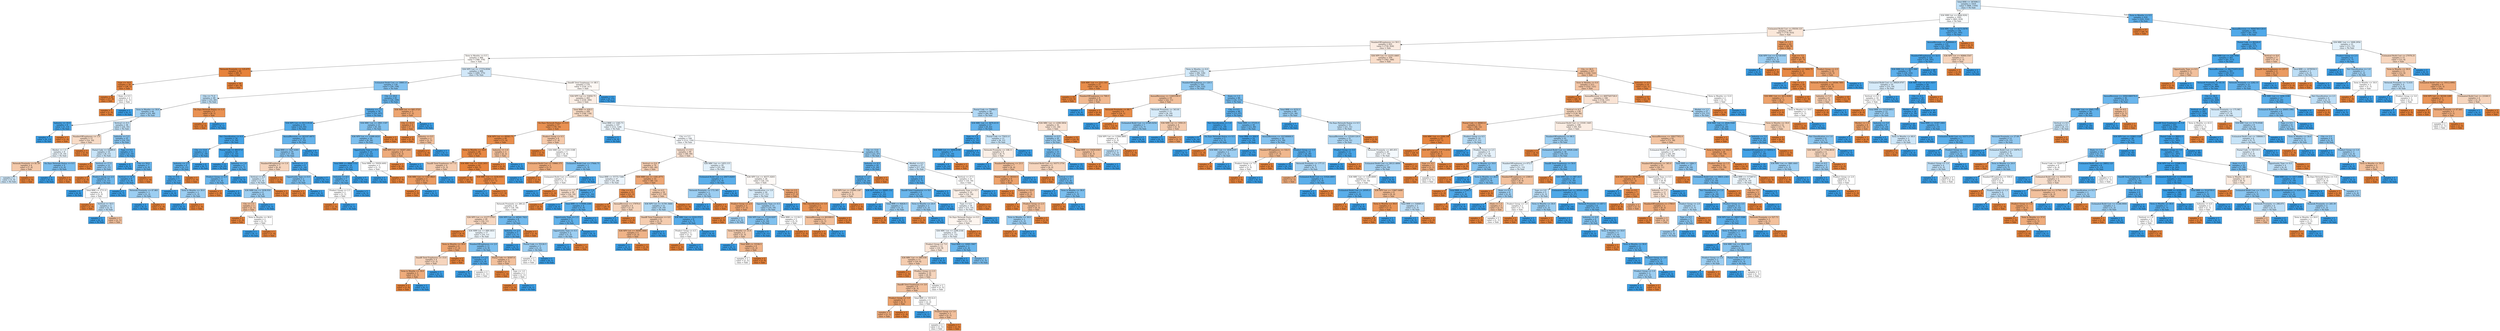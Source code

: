 digraph Tree {
node [shape=box, style="filled", color="black"] ;
0 [label="Total BRR <= 387696.5\nsamples = 1419\nvalue = [908, 1350]\nclass = No Sale", fillcolor="#399de553"] ;
1 [label="X36 NRR List <= 4064.9292\nsamples = 1001\nvalue = [803, 818]\nclass = No Sale", fillcolor="#399de505"] ;
0 -> 1 [labeldistance=2.5, labelangle=45, headlabel="True"] ;
2 [label="Estimated Build Cost <= 95036.125\nsamples = 867\nvalue = [778, 633]\nclass = Sale", fillcolor="#e5813930"] ;
1 -> 2 ;
3 [label="NumberOfEmployees <= 59.5\nsamples = 825\nvalue = [730, 624]\nclass = Sale", fillcolor="#e5813925"] ;
2 -> 3 ;
4 [label="Term in Months <= 0.5\nsamples = 466\nvalue = [388, 376]\nclass = Sale", fillcolor="#e5813908"] ;
3 -> 4 ;
5 [label="Network Proximity <= 125.675\nsamples = 60\nvalue = [99, 1]\nclass = Sale", fillcolor="#e58139fc"] ;
4 -> 5 ;
6 [label="Type <= 16.0\nsamples = 26\nvalue = [38, 1]\nclass = Sale", fillcolor="#e58139f8"] ;
5 -> 6 ;
7 [label="samples = 24\nvalue = [37, 0]\nclass = Sale", fillcolor="#e58139ff"] ;
6 -> 7 ;
8 [label="State <= 0.5\nsamples = 2\nvalue = [1, 1]\nclass = Sale", fillcolor="#e5813900"] ;
6 -> 8 ;
9 [label="samples = 1\nvalue = [1, 0]\nclass = Sale", fillcolor="#e58139ff"] ;
8 -> 9 ;
10 [label="samples = 1\nvalue = [0, 1]\nclass = No Sale", fillcolor="#399de5ff"] ;
8 -> 10 ;
11 [label="samples = 34\nvalue = [61, 0]\nclass = Sale", fillcolor="#e58139ff"] ;
5 -> 11 ;
12 [label="X36 NPV List <= 17374.8594\nsamples = 406\nvalue = [289, 375]\nclass = No Sale", fillcolor="#399de53a"] ;
4 -> 12 ;
13 [label="Estimated Build Cost <= 18661.0\nsamples = 130\nvalue = [59, 158]\nclass = No Sale", fillcolor="#399de5a0"] ;
12 -> 13 ;
14 [label="City <= 71.0\nsamples = 49\nvalue = [33, 49]\nclass = No Sale", fillcolor="#399de553"] ;
13 -> 14 ;
15 [label="Term in Months <= 18.0\nsamples = 44\nvalue = [25, 48]\nclass = No Sale", fillcolor="#399de57a"] ;
14 -> 15 ;
16 [label="Industry <= 10.5\nsamples = 8\nvalue = [1, 13]\nclass = No Sale", fillcolor="#399de5eb"] ;
15 -> 16 ;
17 [label="samples = 7\nvalue = [0, 13]\nclass = No Sale", fillcolor="#399de5ff"] ;
16 -> 17 ;
18 [label="samples = 1\nvalue = [1, 0]\nclass = Sale", fillcolor="#e58139ff"] ;
16 -> 18 ;
19 [label="Vertical <= 9.5\nsamples = 36\nvalue = [24, 35]\nclass = No Sale", fillcolor="#399de550"] ;
15 -> 19 ;
20 [label="NumberOfEmployees <= 1.0\nsamples = 11\nvalue = [14, 10]\nclass = Sale", fillcolor="#e5813949"] ;
19 -> 20 ;
21 [label="Market <= 1.5\nsamples = 8\nvalue = [9, 10]\nclass = No Sale", fillcolor="#399de519"] ;
20 -> 21 ;
22 [label="Network Proximity <= 81.59\nsamples = 4\nvalue = [7, 4]\nclass = Sale", fillcolor="#e581396d"] ;
21 -> 22 ;
23 [label="samples = 2\nvalue = [3, 4]\nclass = No Sale", fillcolor="#399de540"] ;
22 -> 23 ;
24 [label="samples = 2\nvalue = [4, 0]\nclass = Sale", fillcolor="#e58139ff"] ;
22 -> 24 ;
25 [label="On Zayo Network Status <= 0.5\nsamples = 4\nvalue = [2, 6]\nclass = No Sale", fillcolor="#399de5aa"] ;
21 -> 25 ;
26 [label="samples = 3\nvalue = [0, 6]\nclass = No Sale", fillcolor="#399de5ff"] ;
25 -> 26 ;
27 [label="samples = 1\nvalue = [2, 0]\nclass = Sale", fillcolor="#e58139ff"] ;
25 -> 27 ;
28 [label="samples = 3\nvalue = [5, 0]\nclass = Sale", fillcolor="#e58139ff"] ;
20 -> 28 ;
29 [label="Industry <= 5.5\nsamples = 25\nvalue = [10, 25]\nclass = No Sale", fillcolor="#399de599"] ;
19 -> 29 ;
30 [label="Postal Code <= 52689.0\nsamples = 14\nvalue = [8, 11]\nclass = No Sale", fillcolor="#399de546"] ;
29 -> 30 ;
31 [label="samples = 2\nvalue = [3, 0]\nclass = Sale", fillcolor="#e58139ff"] ;
30 -> 31 ;
32 [label="Vertical <= 17.5\nsamples = 12\nvalue = [5, 11]\nclass = No Sale", fillcolor="#399de58b"] ;
30 -> 32 ;
33 [label="samples = 2\nvalue = [2, 0]\nclass = Sale", fillcolor="#e58139ff"] ;
32 -> 33 ;
34 [label="Product Group <= 2.5\nsamples = 10\nvalue = [3, 11]\nclass = No Sale", fillcolor="#399de5b9"] ;
32 -> 34 ;
35 [label="samples = 6\nvalue = [0, 8]\nclass = No Sale", fillcolor="#399de5ff"] ;
34 -> 35 ;
36 [label="Total BRR <= 2711.0\nsamples = 4\nvalue = [3, 3]\nclass = Sale", fillcolor="#e5813900"] ;
34 -> 36 ;
37 [label="samples = 1\nvalue = [1, 0]\nclass = Sale", fillcolor="#e58139ff"] ;
36 -> 37 ;
38 [label="Vertical <= 18.5\nsamples = 3\nvalue = [2, 3]\nclass = No Sale", fillcolor="#399de555"] ;
36 -> 38 ;
39 [label="samples = 1\nvalue = [0, 2]\nclass = No Sale", fillcolor="#399de5ff"] ;
38 -> 39 ;
40 [label="samples = 2\nvalue = [2, 1]\nclass = Sale", fillcolor="#e581397f"] ;
38 -> 40 ;
41 [label="Type <= 0.5\nsamples = 11\nvalue = [2, 14]\nclass = No Sale", fillcolor="#399de5db"] ;
29 -> 41 ;
42 [label="samples = 4\nvalue = [0, 5]\nclass = No Sale", fillcolor="#399de5ff"] ;
41 -> 42 ;
43 [label="City <= 59.0\nsamples = 7\nvalue = [2, 9]\nclass = No Sale", fillcolor="#399de5c6"] ;
41 -> 43 ;
44 [label="Vertical <= 31.5\nsamples = 6\nvalue = [1, 9]\nclass = No Sale", fillcolor="#399de5e3"] ;
43 -> 44 ;
45 [label="samples = 3\nvalue = [0, 7]\nclass = No Sale", fillcolor="#399de5ff"] ;
44 -> 45 ;
46 [label="Network Proximity <= 47.865\nsamples = 3\nvalue = [1, 2]\nclass = No Sale", fillcolor="#399de57f"] ;
44 -> 46 ;
47 [label="samples = 2\nvalue = [0, 2]\nclass = No Sale", fillcolor="#399de5ff"] ;
46 -> 47 ;
48 [label="samples = 1\nvalue = [1, 0]\nclass = Sale", fillcolor="#e58139ff"] ;
46 -> 48 ;
49 [label="samples = 1\nvalue = [1, 0]\nclass = Sale", fillcolor="#e58139ff"] ;
43 -> 49 ;
50 [label="On Zayo Network Status <= 1.5\nsamples = 5\nvalue = [8, 1]\nclass = Sale", fillcolor="#e58139df"] ;
14 -> 50 ;
51 [label="samples = 4\nvalue = [8, 0]\nclass = Sale", fillcolor="#e58139ff"] ;
50 -> 51 ;
52 [label="samples = 1\nvalue = [0, 1]\nclass = No Sale", fillcolor="#399de5ff"] ;
50 -> 52 ;
53 [label="City <= 29.0\nsamples = 81\nvalue = [26, 109]\nclass = No Sale", fillcolor="#399de5c2"] ;
13 -> 53 ;
54 [label="Industry <= 7.5\nsamples = 76\nvalue = [19, 107]\nclass = No Sale", fillcolor="#399de5d2"] ;
53 -> 54 ;
55 [label="X36 NPV List <= 8113.9126\nsamples = 55\nvalue = [10, 83]\nclass = No Sale", fillcolor="#399de5e0"] ;
54 -> 55 ;
56 [label="Net Classification <= 0.5\nsamples = 30\nvalue = [3, 50]\nclass = No Sale", fillcolor="#399de5f0"] ;
55 -> 56 ;
57 [label="City <= 13.0\nsamples = 12\nvalue = [2, 18]\nclass = No Sale", fillcolor="#399de5e3"] ;
56 -> 57 ;
58 [label="Industry <= 3.5\nsamples = 8\nvalue = [2, 11]\nclass = No Sale", fillcolor="#399de5d1"] ;
57 -> 58 ;
59 [label="City <= 8.5\nsamples = 7\nvalue = [1, 11]\nclass = No Sale", fillcolor="#399de5e8"] ;
58 -> 59 ;
60 [label="samples = 5\nvalue = [0, 9]\nclass = No Sale", fillcolor="#399de5ff"] ;
59 -> 60 ;
61 [label="Term in Months <= 30.0\nsamples = 2\nvalue = [1, 2]\nclass = No Sale", fillcolor="#399de57f"] ;
59 -> 61 ;
62 [label="samples = 1\nvalue = [0, 2]\nclass = No Sale", fillcolor="#399de5ff"] ;
61 -> 62 ;
63 [label="samples = 1\nvalue = [1, 0]\nclass = Sale", fillcolor="#e58139ff"] ;
61 -> 63 ;
64 [label="samples = 1\nvalue = [1, 0]\nclass = Sale", fillcolor="#e58139ff"] ;
58 -> 64 ;
65 [label="samples = 4\nvalue = [0, 7]\nclass = No Sale", fillcolor="#399de5ff"] ;
57 -> 65 ;
66 [label="Postal Code <= 80157.0\nsamples = 18\nvalue = [1, 32]\nclass = No Sale", fillcolor="#399de5f7"] ;
56 -> 66 ;
67 [label="samples = 13\nvalue = [0, 25]\nclass = No Sale", fillcolor="#399de5ff"] ;
66 -> 67 ;
68 [label="Industry <= 1.0\nsamples = 5\nvalue = [1, 7]\nclass = No Sale", fillcolor="#399de5db"] ;
66 -> 68 ;
69 [label="Product Group <= 6.5\nsamples = 3\nvalue = [1, 4]\nclass = No Sale", fillcolor="#399de5bf"] ;
68 -> 69 ;
70 [label="samples = 1\nvalue = [1, 0]\nclass = Sale", fillcolor="#e58139ff"] ;
69 -> 70 ;
71 [label="samples = 2\nvalue = [0, 4]\nclass = No Sale", fillcolor="#399de5ff"] ;
69 -> 71 ;
72 [label="samples = 2\nvalue = [0, 3]\nclass = No Sale", fillcolor="#399de5ff"] ;
68 -> 72 ;
73 [label="AnnualRevenue <= 283187.6875\nsamples = 25\nvalue = [7, 33]\nclass = No Sale", fillcolor="#399de5c9"] ;
55 -> 73 ;
74 [label="Total BRR <= 1427.4301\nsamples = 16\nvalue = [7, 18]\nclass = No Sale", fillcolor="#399de59c"] ;
73 -> 74 ;
75 [label="NumberOfEmployees <= 1.0\nsamples = 7\nvalue = [6, 4]\nclass = Sale", fillcolor="#e5813955"] ;
74 -> 75 ;
76 [label="Vertical <= 6.0\nsamples = 5\nvalue = [3, 4]\nclass = No Sale", fillcolor="#399de540"] ;
75 -> 76 ;
77 [label="X36 NRR List <= 1636.916\nsamples = 4\nvalue = [2, 4]\nclass = No Sale", fillcolor="#399de57f"] ;
76 -> 77 ;
78 [label="City <= 2.5\nsamples = 3\nvalue = [2, 1]\nclass = Sale", fillcolor="#e581397f"] ;
77 -> 78 ;
79 [label="samples = 1\nvalue = [1, 0]\nclass = Sale", fillcolor="#e58139ff"] ;
78 -> 79 ;
80 [label="Term in Months <= 30.0\nsamples = 2\nvalue = [1, 1]\nclass = Sale", fillcolor="#e5813900"] ;
78 -> 80 ;
81 [label="samples = 1\nvalue = [0, 1]\nclass = No Sale", fillcolor="#399de5ff"] ;
80 -> 81 ;
82 [label="samples = 1\nvalue = [1, 0]\nclass = Sale", fillcolor="#e58139ff"] ;
80 -> 82 ;
83 [label="samples = 1\nvalue = [0, 3]\nclass = No Sale", fillcolor="#399de5ff"] ;
77 -> 83 ;
84 [label="samples = 1\nvalue = [1, 0]\nclass = Sale", fillcolor="#e58139ff"] ;
76 -> 84 ;
85 [label="samples = 2\nvalue = [3, 0]\nclass = Sale", fillcolor="#e58139ff"] ;
75 -> 85 ;
86 [label="Vertical <= 1.5\nsamples = 9\nvalue = [1, 14]\nclass = No Sale", fillcolor="#399de5ed"] ;
74 -> 86 ;
87 [label="Opportunity Type <= 0.5\nsamples = 2\nvalue = [1, 3]\nclass = No Sale", fillcolor="#399de5aa"] ;
86 -> 87 ;
88 [label="samples = 1\nvalue = [1, 0]\nclass = Sale", fillcolor="#e58139ff"] ;
87 -> 88 ;
89 [label="samples = 1\nvalue = [0, 3]\nclass = No Sale", fillcolor="#399de5ff"] ;
87 -> 89 ;
90 [label="samples = 7\nvalue = [0, 11]\nclass = No Sale", fillcolor="#399de5ff"] ;
86 -> 90 ;
91 [label="samples = 9\nvalue = [0, 15]\nclass = No Sale", fillcolor="#399de5ff"] ;
73 -> 91 ;
92 [label="X36 MRC List <= 2901.1187\nsamples = 21\nvalue = [9, 24]\nclass = No Sale", fillcolor="#399de59f"] ;
54 -> 92 ;
93 [label="X36 NPV List <= 11099.4424\nsamples = 20\nvalue = [8, 24]\nclass = No Sale", fillcolor="#399de5aa"] ;
92 -> 93 ;
94 [label="Opportunity Type <= 0.5\nsamples = 16\nvalue = [2, 22]\nclass = No Sale", fillcolor="#399de5e8"] ;
93 -> 94 ;
95 [label="Total BRR <= 4868.1152\nsamples = 14\nvalue = [1, 21]\nclass = No Sale", fillcolor="#399de5f3"] ;
94 -> 95 ;
96 [label="Industry <= 8.5\nsamples = 7\nvalue = [1, 6]\nclass = No Sale", fillcolor="#399de5d4"] ;
95 -> 96 ;
97 [label="Product Group <= 2.5\nsamples = 2\nvalue = [1, 1]\nclass = Sale", fillcolor="#e5813900"] ;
96 -> 97 ;
98 [label="samples = 1\nvalue = [1, 0]\nclass = Sale", fillcolor="#e58139ff"] ;
97 -> 98 ;
99 [label="samples = 1\nvalue = [0, 1]\nclass = No Sale", fillcolor="#399de5ff"] ;
97 -> 99 ;
100 [label="samples = 5\nvalue = [0, 5]\nclass = No Sale", fillcolor="#399de5ff"] ;
96 -> 100 ;
101 [label="samples = 7\nvalue = [0, 15]\nclass = No Sale", fillcolor="#399de5ff"] ;
95 -> 101 ;
102 [label="Total BRR <= 35050.4492\nsamples = 2\nvalue = [1, 1]\nclass = Sale", fillcolor="#e5813900"] ;
94 -> 102 ;
103 [label="samples = 1\nvalue = [0, 1]\nclass = No Sale", fillcolor="#399de5ff"] ;
102 -> 103 ;
104 [label="samples = 1\nvalue = [1, 0]\nclass = Sale", fillcolor="#e58139ff"] ;
102 -> 104 ;
105 [label="X36 NPV List <= 16207.2441\nsamples = 4\nvalue = [6, 2]\nclass = Sale", fillcolor="#e58139aa"] ;
93 -> 105 ;
106 [label="samples = 3\nvalue = [6, 0]\nclass = Sale", fillcolor="#e58139ff"] ;
105 -> 106 ;
107 [label="samples = 1\nvalue = [0, 2]\nclass = No Sale", fillcolor="#399de5ff"] ;
105 -> 107 ;
108 [label="samples = 1\nvalue = [1, 0]\nclass = Sale", fillcolor="#e58139ff"] ;
92 -> 108 ;
109 [label="X36 NRR List <= 845.3725\nsamples = 5\nvalue = [7, 2]\nclass = Sale", fillcolor="#e58139b6"] ;
53 -> 109 ;
110 [label="City <= 42.0\nsamples = 4\nvalue = [7, 1]\nclass = Sale", fillcolor="#e58139db"] ;
109 -> 110 ;
111 [label="samples = 2\nvalue = [5, 0]\nclass = Sale", fillcolor="#e58139ff"] ;
110 -> 111 ;
112 [label="Industry <= 9.5\nsamples = 2\nvalue = [2, 1]\nclass = Sale", fillcolor="#e581397f"] ;
110 -> 112 ;
113 [label="samples = 1\nvalue = [2, 0]\nclass = Sale", fillcolor="#e58139ff"] ;
112 -> 113 ;
114 [label="samples = 1\nvalue = [0, 1]\nclass = No Sale", fillcolor="#399de5ff"] ;
112 -> 114 ;
115 [label="samples = 1\nvalue = [0, 1]\nclass = No Sale", fillcolor="#399de5ff"] ;
109 -> 115 ;
116 [label="DandB Total Employees <= 48.5\nsamples = 276\nvalue = [230, 217]\nclass = Sale", fillcolor="#e581390e"] ;
12 -> 116 ;
117 [label="X36 NPV List <= 53050.75\nsamples = 263\nvalue = [230, 200]\nclass = Sale", fillcolor="#e5813921"] ;
116 -> 117 ;
118 [label="Total BRR <= 420.5\nsamples = 204\nvalue = [190, 134]\nclass = Sale", fillcolor="#e581394b"] ;
117 -> 118 ;
119 [label="On Zayo Network Status <= 0.5\nsamples = 57\nvalue = [78, 10]\nclass = Sale", fillcolor="#e58139de"] ;
118 -> 119 ;
120 [label="X36 NPV List <= 49583.75\nsamples = 49\nvalue = [71, 6]\nclass = Sale", fillcolor="#e58139e9"] ;
119 -> 120 ;
121 [label="Term in Months <= 18.0\nsamples = 46\nvalue = [67, 4]\nclass = Sale", fillcolor="#e58139f0"] ;
120 -> 121 ;
122 [label="DandB Total Employees <= 7.5\nsamples = 4\nvalue = [5, 3]\nclass = Sale", fillcolor="#e5813966"] ;
121 -> 122 ;
123 [label="X36 MRC List <= 1187.9825\nsamples = 3\nvalue = [5, 1]\nclass = Sale", fillcolor="#e58139cc"] ;
122 -> 123 ;
124 [label="samples = 2\nvalue = [5, 0]\nclass = Sale", fillcolor="#e58139ff"] ;
123 -> 124 ;
125 [label="samples = 1\nvalue = [0, 1]\nclass = No Sale", fillcolor="#399de5ff"] ;
123 -> 125 ;
126 [label="samples = 1\nvalue = [0, 2]\nclass = No Sale", fillcolor="#399de5ff"] ;
122 -> 126 ;
127 [label="X36 MRC List <= 3102.2451\nsamples = 42\nvalue = [62, 1]\nclass = Sale", fillcolor="#e58139fb"] ;
121 -> 127 ;
128 [label="samples = 30\nvalue = [45, 0]\nclass = Sale", fillcolor="#e58139ff"] ;
127 -> 128 ;
129 [label="X36 MRC List <= 3236.9351\nsamples = 12\nvalue = [17, 1]\nclass = Sale", fillcolor="#e58139f0"] ;
127 -> 129 ;
130 [label="samples = 1\nvalue = [0, 1]\nclass = No Sale", fillcolor="#399de5ff"] ;
129 -> 130 ;
131 [label="samples = 11\nvalue = [17, 0]\nclass = Sale", fillcolor="#e58139ff"] ;
129 -> 131 ;
132 [label="Industry <= 1.0\nsamples = 3\nvalue = [4, 2]\nclass = Sale", fillcolor="#e581397f"] ;
120 -> 132 ;
133 [label="samples = 1\nvalue = [4, 0]\nclass = Sale", fillcolor="#e58139ff"] ;
132 -> 133 ;
134 [label="samples = 2\nvalue = [0, 2]\nclass = No Sale", fillcolor="#399de5ff"] ;
132 -> 134 ;
135 [label="Product Group <= 0.5\nsamples = 8\nvalue = [7, 4]\nclass = Sale", fillcolor="#e581396d"] ;
119 -> 135 ;
136 [label="samples = 3\nvalue = [3, 0]\nclass = Sale", fillcolor="#e58139ff"] ;
135 -> 136 ;
137 [label="X36 NRR List <= 1103.5188\nsamples = 5\nvalue = [4, 4]\nclass = Sale", fillcolor="#e5813900"] ;
135 -> 137 ;
138 [label="Estimated Build Cost <= 19960.375\nsamples = 2\nvalue = [3, 1]\nclass = Sale", fillcolor="#e58139aa"] ;
137 -> 138 ;
139 [label="samples = 1\nvalue = [0, 1]\nclass = No Sale", fillcolor="#399de5ff"] ;
138 -> 139 ;
140 [label="samples = 1\nvalue = [3, 0]\nclass = Sale", fillcolor="#e58139ff"] ;
138 -> 140 ;
141 [label="Estimated Build Cost <= 17644.75\nsamples = 3\nvalue = [1, 3]\nclass = No Sale", fillcolor="#399de5aa"] ;
137 -> 141 ;
142 [label="Estimated Build Cost <= 12200.0\nsamples = 2\nvalue = [1, 1]\nclass = Sale", fillcolor="#e5813900"] ;
141 -> 142 ;
143 [label="samples = 1\nvalue = [0, 1]\nclass = No Sale", fillcolor="#399de5ff"] ;
142 -> 143 ;
144 [label="samples = 1\nvalue = [1, 0]\nclass = Sale", fillcolor="#e58139ff"] ;
142 -> 144 ;
145 [label="samples = 1\nvalue = [0, 2]\nclass = No Sale", fillcolor="#399de5ff"] ;
141 -> 145 ;
146 [label="Total BRR <= 1265.73\nsamples = 147\nvalue = [112, 124]\nclass = No Sale", fillcolor="#399de519"] ;
118 -> 146 ;
147 [label="samples = 3\nvalue = [0, 8]\nclass = No Sale", fillcolor="#399de5ff"] ;
146 -> 147 ;
148 [label="City <= 5.5\nsamples = 144\nvalue = [112, 116]\nclass = No Sale", fillcolor="#399de509"] ;
146 -> 148 ;
149 [label="Industry <= 6.5\nsamples = 99\nvalue = [90, 69]\nclass = Sale", fillcolor="#e581393b"] ;
148 -> 149 ;
150 [label="Vertical <= 9.0\nsamples = 70\nvalue = [65, 40]\nclass = Sale", fillcolor="#e5813962"] ;
149 -> 150 ;
151 [label="Total BRR <= 55775.7266\nsamples = 37\nvalue = [25, 28]\nclass = No Sale", fillcolor="#399de51b"] ;
150 -> 151 ;
152 [label="Vertical <= 7.5\nsamples = 30\nvalue = [24, 18]\nclass = Sale", fillcolor="#e5813940"] ;
151 -> 152 ;
153 [label="Network Proximity <= 280.22\nsamples = 28\nvalue = [18, 18]\nclass = Sale", fillcolor="#e5813900"] ;
152 -> 153 ;
154 [label="X36 NPV List <= 21277.5703\nsamples = 20\nvalue = [16, 11]\nclass = Sale", fillcolor="#e5813950"] ;
153 -> 154 ;
155 [label="samples = 3\nvalue = [6, 0]\nclass = Sale", fillcolor="#e58139ff"] ;
154 -> 155 ;
156 [label="X36 NRR List <= 699.1833\nsamples = 17\nvalue = [10, 11]\nclass = No Sale", fillcolor="#399de517"] ;
154 -> 156 ;
157 [label="Term in Months <= 30.0\nsamples = 6\nvalue = [7, 2]\nclass = Sale", fillcolor="#e58139b6"] ;
156 -> 157 ;
158 [label="DandB Total Employees <= 15.0\nsamples = 4\nvalue = [3, 2]\nclass = Sale", fillcolor="#e5813955"] ;
157 -> 158 ;
159 [label="Term in Months <= 18.0\nsamples = 3\nvalue = [3, 1]\nclass = Sale", fillcolor="#e58139aa"] ;
158 -> 159 ;
160 [label="samples = 2\nvalue = [3, 0]\nclass = Sale", fillcolor="#e58139ff"] ;
159 -> 160 ;
161 [label="samples = 1\nvalue = [0, 1]\nclass = No Sale", fillcolor="#399de5ff"] ;
159 -> 161 ;
162 [label="samples = 1\nvalue = [0, 1]\nclass = No Sale", fillcolor="#399de5ff"] ;
158 -> 162 ;
163 [label="samples = 2\nvalue = [4, 0]\nclass = Sale", fillcolor="#e58139ff"] ;
157 -> 163 ;
164 [label="NumberOfEmployees <= 2.0\nsamples = 11\nvalue = [3, 9]\nclass = No Sale", fillcolor="#399de5aa"] ;
156 -> 164 ;
165 [label="Industry <= 2.5\nsamples = 8\nvalue = [1, 8]\nclass = No Sale", fillcolor="#399de5df"] ;
164 -> 165 ;
166 [label="samples = 6\nvalue = [0, 7]\nclass = No Sale", fillcolor="#399de5ff"] ;
165 -> 166 ;
167 [label="samples = 2\nvalue = [1, 1]\nclass = Sale", fillcolor="#e5813900"] ;
165 -> 167 ;
168 [label="Postal Code <= 30307.0\nsamples = 3\nvalue = [2, 1]\nclass = Sale", fillcolor="#e581397f"] ;
164 -> 168 ;
169 [label="samples = 1\nvalue = [1, 0]\nclass = Sale", fillcolor="#e58139ff"] ;
168 -> 169 ;
170 [label="Type <= 1.0\nsamples = 2\nvalue = [1, 1]\nclass = Sale", fillcolor="#e5813900"] ;
168 -> 170 ;
171 [label="samples = 1\nvalue = [1, 0]\nclass = Sale", fillcolor="#e58139ff"] ;
170 -> 171 ;
172 [label="samples = 1\nvalue = [0, 1]\nclass = No Sale", fillcolor="#399de5ff"] ;
170 -> 172 ;
173 [label="X36 NPV List <= 40541.7422\nsamples = 8\nvalue = [2, 7]\nclass = No Sale", fillcolor="#399de5b6"] ;
153 -> 173 ;
174 [label="Industry <= 2.5\nsamples = 7\nvalue = [1, 7]\nclass = No Sale", fillcolor="#399de5db"] ;
173 -> 174 ;
175 [label="samples = 4\nvalue = [0, 5]\nclass = No Sale", fillcolor="#399de5ff"] ;
174 -> 175 ;
176 [label="Postal Code <= 55126.5\nsamples = 3\nvalue = [1, 2]\nclass = No Sale", fillcolor="#399de57f"] ;
174 -> 176 ;
177 [label="samples = 2\nvalue = [1, 1]\nclass = Sale", fillcolor="#e5813900"] ;
176 -> 177 ;
178 [label="samples = 1\nvalue = [0, 1]\nclass = No Sale", fillcolor="#399de5ff"] ;
176 -> 178 ;
179 [label="samples = 1\nvalue = [1, 0]\nclass = Sale", fillcolor="#e58139ff"] ;
173 -> 179 ;
180 [label="samples = 2\nvalue = [6, 0]\nclass = Sale", fillcolor="#e58139ff"] ;
152 -> 180 ;
181 [label="Market <= 1.0\nsamples = 7\nvalue = [1, 10]\nclass = No Sale", fillcolor="#399de5e6"] ;
151 -> 181 ;
182 [label="samples = 3\nvalue = [0, 4]\nclass = No Sale", fillcolor="#399de5ff"] ;
181 -> 182 ;
183 [label="Total BRR <= 110498.2266\nsamples = 4\nvalue = [1, 6]\nclass = No Sale", fillcolor="#399de5d4"] ;
181 -> 183 ;
184 [label="Opportunity Type <= 1.5\nsamples = 3\nvalue = [1, 5]\nclass = No Sale", fillcolor="#399de5cc"] ;
183 -> 184 ;
185 [label="Opportunity Type <= 0.5\nsamples = 2\nvalue = [1, 2]\nclass = No Sale", fillcolor="#399de57f"] ;
184 -> 185 ;
186 [label="samples = 1\nvalue = [0, 2]\nclass = No Sale", fillcolor="#399de5ff"] ;
185 -> 186 ;
187 [label="samples = 1\nvalue = [1, 0]\nclass = Sale", fillcolor="#e58139ff"] ;
185 -> 187 ;
188 [label="samples = 1\nvalue = [0, 3]\nclass = No Sale", fillcolor="#399de5ff"] ;
184 -> 188 ;
189 [label="samples = 1\nvalue = [0, 1]\nclass = No Sale", fillcolor="#399de5ff"] ;
183 -> 189 ;
190 [label="X36 NRR List <= 1181.4771\nsamples = 33\nvalue = [40, 12]\nclass = Sale", fillcolor="#e58139b3"] ;
150 -> 190 ;
191 [label="City <= 4.5\nsamples = 15\nvalue = [23, 2]\nclass = Sale", fillcolor="#e58139e9"] ;
190 -> 191 ;
192 [label="samples = 11\nvalue = [20, 0]\nclass = Sale", fillcolor="#e58139ff"] ;
191 -> 192 ;
193 [label="AnnualRevenue <= 17979.0\nsamples = 4\nvalue = [3, 2]\nclass = Sale", fillcolor="#e5813955"] ;
191 -> 193 ;
194 [label="samples = 1\nvalue = [0, 2]\nclass = No Sale", fillcolor="#399de5ff"] ;
193 -> 194 ;
195 [label="samples = 3\nvalue = [3, 0]\nclass = Sale", fillcolor="#e58139ff"] ;
193 -> 195 ;
196 [label="City <= 4.5\nsamples = 18\nvalue = [17, 10]\nclass = Sale", fillcolor="#e5813969"] ;
190 -> 196 ;
197 [label="X36 NPV List <= 31791.5684\nsamples = 12\nvalue = [6, 10]\nclass = No Sale", fillcolor="#399de566"] ;
196 -> 197 ;
198 [label="DandB Total Employees <= 4.0\nsamples = 6\nvalue = [5, 3]\nclass = Sale", fillcolor="#e5813966"] ;
197 -> 198 ;
199 [label="X36 NPV List <= 26585.5664\nsamples = 5\nvalue = [5, 2]\nclass = Sale", fillcolor="#e5813999"] ;
198 -> 199 ;
200 [label="samples = 2\nvalue = [0, 2]\nclass = No Sale", fillcolor="#399de5ff"] ;
199 -> 200 ;
201 [label="samples = 3\nvalue = [5, 0]\nclass = Sale", fillcolor="#e58139ff"] ;
199 -> 201 ;
202 [label="samples = 1\nvalue = [0, 1]\nclass = No Sale", fillcolor="#399de5ff"] ;
198 -> 202 ;
203 [label="X36 MRC List <= 2210.3721\nsamples = 6\nvalue = [1, 7]\nclass = No Sale", fillcolor="#399de5db"] ;
197 -> 203 ;
204 [label="Product Group <= 4.5\nsamples = 2\nvalue = [1, 1]\nclass = Sale", fillcolor="#e5813900"] ;
203 -> 204 ;
205 [label="samples = 1\nvalue = [1, 0]\nclass = Sale", fillcolor="#e58139ff"] ;
204 -> 205 ;
206 [label="samples = 1\nvalue = [0, 1]\nclass = No Sale", fillcolor="#399de5ff"] ;
204 -> 206 ;
207 [label="samples = 4\nvalue = [0, 6]\nclass = No Sale", fillcolor="#399de5ff"] ;
203 -> 207 ;
208 [label="samples = 6\nvalue = [11, 0]\nclass = Sale", fillcolor="#e58139ff"] ;
196 -> 208 ;
209 [label="X36 MRC List <= 1455.115\nsamples = 29\nvalue = [25, 29]\nclass = No Sale", fillcolor="#399de523"] ;
149 -> 209 ;
210 [label="Estimated Build Cost <= 20673.8203\nsamples = 3\nvalue = [1, 6]\nclass = No Sale", fillcolor="#399de5d4"] ;
209 -> 210 ;
211 [label="Network Proximity <= 172.365\nsamples = 2\nvalue = [1, 2]\nclass = No Sale", fillcolor="#399de57f"] ;
210 -> 211 ;
212 [label="samples = 1\nvalue = [0, 2]\nclass = No Sale", fillcolor="#399de5ff"] ;
211 -> 212 ;
213 [label="samples = 1\nvalue = [1, 0]\nclass = Sale", fillcolor="#e58139ff"] ;
211 -> 213 ;
214 [label="samples = 1\nvalue = [0, 4]\nclass = No Sale", fillcolor="#399de5ff"] ;
210 -> 214 ;
215 [label="X36 NPV List <= 40371.8203\nsamples = 26\nvalue = [24, 23]\nclass = Sale", fillcolor="#e581390b"] ;
209 -> 215 ;
216 [label="Net Classification <= 1.0\nsamples = 20\nvalue = [17, 21]\nclass = No Sale", fillcolor="#399de531"] ;
215 -> 216 ;
217 [label="Product Group <= 2.5\nsamples = 5\nvalue = [7, 2]\nclass = Sale", fillcolor="#e58139b6"] ;
216 -> 217 ;
218 [label="samples = 3\nvalue = [6, 0]\nclass = Sale", fillcolor="#e58139ff"] ;
217 -> 218 ;
219 [label="samples = 2\nvalue = [1, 2]\nclass = No Sale", fillcolor="#399de57f"] ;
217 -> 219 ;
220 [label="Opportunity Type <= 0.5\nsamples = 15\nvalue = [10, 19]\nclass = No Sale", fillcolor="#399de579"] ;
216 -> 220 ;
221 [label="X36 NPV List <= 37216.9297\nsamples = 10\nvalue = [5, 14]\nclass = No Sale", fillcolor="#399de5a4"] ;
220 -> 221 ;
222 [label="Term in Months <= 31.0\nsamples = 5\nvalue = [5, 3]\nclass = Sale", fillcolor="#e5813966"] ;
221 -> 222 ;
223 [label="samples = 1\nvalue = [0, 1]\nclass = No Sale", fillcolor="#399de5ff"] ;
222 -> 223 ;
224 [label="Total BRR <= 33336.5\nsamples = 4\nvalue = [5, 2]\nclass = Sale", fillcolor="#e5813999"] ;
222 -> 224 ;
225 [label="samples = 2\nvalue = [2, 2]\nclass = Sale", fillcolor="#e5813900"] ;
224 -> 225 ;
226 [label="samples = 2\nvalue = [3, 0]\nclass = Sale", fillcolor="#e58139ff"] ;
224 -> 226 ;
227 [label="samples = 5\nvalue = [0, 11]\nclass = No Sale", fillcolor="#399de5ff"] ;
221 -> 227 ;
228 [label="Total BRR <= 11130.5\nsamples = 5\nvalue = [5, 5]\nclass = Sale", fillcolor="#e5813900"] ;
220 -> 228 ;
229 [label="samples = 2\nvalue = [0, 5]\nclass = No Sale", fillcolor="#399de5ff"] ;
228 -> 229 ;
230 [label="samples = 3\nvalue = [5, 0]\nclass = Sale", fillcolor="#e58139ff"] ;
228 -> 230 ;
231 [label="City <= 2.5\nsamples = 6\nvalue = [7, 2]\nclass = Sale", fillcolor="#e58139b6"] ;
215 -> 231 ;
232 [label="samples = 1\nvalue = [0, 1]\nclass = No Sale", fillcolor="#399de5ff"] ;
231 -> 232 ;
233 [label="Net Classification <= 1.0\nsamples = 5\nvalue = [7, 1]\nclass = Sale", fillcolor="#e58139db"] ;
231 -> 233 ;
234 [label="AnnualRevenue <= 461000.0\nsamples = 2\nvalue = [2, 1]\nclass = Sale", fillcolor="#e581397f"] ;
233 -> 234 ;
235 [label="samples = 1\nvalue = [2, 0]\nclass = Sale", fillcolor="#e58139ff"] ;
234 -> 235 ;
236 [label="samples = 1\nvalue = [0, 1]\nclass = No Sale", fillcolor="#399de5ff"] ;
234 -> 236 ;
237 [label="samples = 3\nvalue = [5, 0]\nclass = Sale", fillcolor="#e58139ff"] ;
233 -> 237 ;
238 [label="City <= 13.0\nsamples = 45\nvalue = [22, 47]\nclass = No Sale", fillcolor="#399de588"] ;
148 -> 238 ;
239 [label="Industry <= 8.5\nsamples = 18\nvalue = [5, 24]\nclass = No Sale", fillcolor="#399de5ca"] ;
238 -> 239 ;
240 [label="Vertical <= 2.5\nsamples = 17\nvalue = [4, 24]\nclass = No Sale", fillcolor="#399de5d4"] ;
239 -> 240 ;
241 [label="X36 NPV List <= 25496.1387\nsamples = 2\nvalue = [3, 2]\nclass = Sale", fillcolor="#e5813955"] ;
240 -> 241 ;
242 [label="samples = 1\nvalue = [0, 2]\nclass = No Sale", fillcolor="#399de5ff"] ;
241 -> 242 ;
243 [label="samples = 1\nvalue = [3, 0]\nclass = Sale", fillcolor="#e58139ff"] ;
241 -> 243 ;
244 [label="X36 NPV List <= 30685.332\nsamples = 15\nvalue = [1, 22]\nclass = No Sale", fillcolor="#399de5f3"] ;
240 -> 244 ;
245 [label="samples = 12\nvalue = [0, 20]\nclass = No Sale", fillcolor="#399de5ff"] ;
244 -> 245 ;
246 [label="Total BRR <= 60426.5\nsamples = 3\nvalue = [1, 2]\nclass = No Sale", fillcolor="#399de57f"] ;
244 -> 246 ;
247 [label="samples = 1\nvalue = [1, 0]\nclass = Sale", fillcolor="#e58139ff"] ;
246 -> 247 ;
248 [label="samples = 2\nvalue = [0, 2]\nclass = No Sale", fillcolor="#399de5ff"] ;
246 -> 248 ;
249 [label="samples = 1\nvalue = [1, 0]\nclass = Sale", fillcolor="#e58139ff"] ;
239 -> 249 ;
250 [label="Market <= 0.5\nsamples = 27\nvalue = [17, 23]\nclass = No Sale", fillcolor="#399de543"] ;
238 -> 250 ;
251 [label="City <= 21.0\nsamples = 6\nvalue = [1, 7]\nclass = No Sale", fillcolor="#399de5db"] ;
250 -> 251 ;
252 [label="DandB Total Employees <= 9.0\nsamples = 4\nvalue = [1, 4]\nclass = No Sale", fillcolor="#399de5bf"] ;
251 -> 252 ;
253 [label="Term in Months <= 24.0\nsamples = 3\nvalue = [1, 2]\nclass = No Sale", fillcolor="#399de57f"] ;
252 -> 253 ;
254 [label="samples = 1\nvalue = [1, 0]\nclass = Sale", fillcolor="#e58139ff"] ;
253 -> 254 ;
255 [label="samples = 2\nvalue = [0, 2]\nclass = No Sale", fillcolor="#399de5ff"] ;
253 -> 255 ;
256 [label="samples = 1\nvalue = [0, 2]\nclass = No Sale", fillcolor="#399de5ff"] ;
252 -> 256 ;
257 [label="samples = 2\nvalue = [0, 3]\nclass = No Sale", fillcolor="#399de5ff"] ;
251 -> 257 ;
258 [label="Vertical <= 27.5\nsamples = 21\nvalue = [16, 16]\nclass = Sale", fillcolor="#e5813900"] ;
250 -> 258 ;
259 [label="Opportunity Type <= 0.5\nsamples = 20\nvalue = [16, 14]\nclass = Sale", fillcolor="#e5813920"] ;
258 -> 259 ;
260 [label="Type <= 6.0\nsamples = 18\nvalue = [13, 14]\nclass = No Sale", fillcolor="#399de512"] ;
259 -> 260 ;
261 [label="On Zayo Network Status <= 0.5\nsamples = 16\nvalue = [13, 12]\nclass = Sale", fillcolor="#e5813914"] ;
260 -> 261 ;
262 [label="X36 MRC List <= 2298.2144\nsamples = 15\nvalue = [11, 12]\nclass = No Sale", fillcolor="#399de515"] ;
261 -> 262 ;
263 [label="Product Group <= 7.0\nsamples = 12\nvalue = [10, 8]\nclass = Sale", fillcolor="#e5813933"] ;
262 -> 263 ;
264 [label="X36 MRC List <= 960.038\nsamples = 11\nvalue = [10, 6]\nclass = Sale", fillcolor="#e5813966"] ;
263 -> 264 ;
265 [label="samples = 1\nvalue = [1, 0]\nclass = Sale", fillcolor="#e58139ff"] ;
264 -> 265 ;
266 [label="Product Group <= 2.5\nsamples = 10\nvalue = [9, 6]\nclass = Sale", fillcolor="#e5813955"] ;
264 -> 266 ;
267 [label="DandB Total Employees <= 3.0\nsamples = 8\nvalue = [6, 3]\nclass = Sale", fillcolor="#e581397f"] ;
266 -> 267 ;
268 [label="Product Group <= 1.0\nsamples = 4\nvalue = [4, 1]\nclass = Sale", fillcolor="#e58139bf"] ;
267 -> 268 ;
269 [label="samples = 3\nvalue = [3, 1]\nclass = Sale", fillcolor="#e58139aa"] ;
268 -> 269 ;
270 [label="samples = 1\nvalue = [1, 0]\nclass = Sale", fillcolor="#e58139ff"] ;
268 -> 270 ;
271 [label="Total BRR <= 19132.0\nsamples = 4\nvalue = [2, 2]\nclass = Sale", fillcolor="#e5813900"] ;
267 -> 271 ;
272 [label="samples = 1\nvalue = [0, 1]\nclass = No Sale", fillcolor="#399de5ff"] ;
271 -> 272 ;
273 [label="Product Group <= 1.0\nsamples = 3\nvalue = [2, 1]\nclass = Sale", fillcolor="#e581397f"] ;
271 -> 273 ;
274 [label="samples = 2\nvalue = [1, 1]\nclass = Sale", fillcolor="#e5813900"] ;
273 -> 274 ;
275 [label="samples = 1\nvalue = [1, 0]\nclass = Sale", fillcolor="#e58139ff"] ;
273 -> 275 ;
276 [label="samples = 2\nvalue = [3, 3]\nclass = Sale", fillcolor="#e5813900"] ;
266 -> 276 ;
277 [label="samples = 1\nvalue = [0, 2]\nclass = No Sale", fillcolor="#399de5ff"] ;
263 -> 277 ;
278 [label="Total BRR <= 14001.5947\nsamples = 3\nvalue = [1, 4]\nclass = No Sale", fillcolor="#399de5bf"] ;
262 -> 278 ;
279 [label="samples = 1\nvalue = [0, 1]\nclass = No Sale", fillcolor="#399de5ff"] ;
278 -> 279 ;
280 [label="samples = 2\nvalue = [1, 3]\nclass = No Sale", fillcolor="#399de5aa"] ;
278 -> 280 ;
281 [label="samples = 1\nvalue = [2, 0]\nclass = Sale", fillcolor="#e58139ff"] ;
261 -> 281 ;
282 [label="samples = 2\nvalue = [0, 2]\nclass = No Sale", fillcolor="#399de5ff"] ;
260 -> 282 ;
283 [label="samples = 2\nvalue = [3, 0]\nclass = Sale", fillcolor="#e58139ff"] ;
259 -> 283 ;
284 [label="samples = 1\nvalue = [0, 2]\nclass = No Sale", fillcolor="#399de5ff"] ;
258 -> 284 ;
285 [label="Postal Code <= 75098.5\nsamples = 59\nvalue = [40, 66]\nclass = No Sale", fillcolor="#399de564"] ;
117 -> 285 ;
286 [label="X36 MRC List <= 3670.4131\nsamples = 27\nvalue = [9, 42]\nclass = No Sale", fillcolor="#399de5c8"] ;
285 -> 286 ;
287 [label="Type <= 1.5\nsamples = 16\nvalue = [1, 31]\nclass = No Sale", fillcolor="#399de5f7"] ;
286 -> 287 ;
288 [label="X36 NRR List <= 3008.8198\nsamples = 7\nvalue = [1, 14]\nclass = No Sale", fillcolor="#399de5ed"] ;
287 -> 288 ;
289 [label="samples = 6\nvalue = [0, 14]\nclass = No Sale", fillcolor="#399de5ff"] ;
288 -> 289 ;
290 [label="samples = 1\nvalue = [1, 0]\nclass = Sale", fillcolor="#e58139ff"] ;
288 -> 290 ;
291 [label="samples = 9\nvalue = [0, 17]\nclass = No Sale", fillcolor="#399de5ff"] ;
287 -> 291 ;
292 [label="Postal Code <= 75031.0\nsamples = 11\nvalue = [8, 11]\nclass = No Sale", fillcolor="#399de546"] ;
286 -> 292 ;
293 [label="Network Proximity <= 108.11\nsamples = 9\nvalue = [8, 7]\nclass = Sale", fillcolor="#e5813920"] ;
292 -> 293 ;
294 [label="samples = 2\nvalue = [0, 3]\nclass = No Sale", fillcolor="#399de5ff"] ;
293 -> 294 ;
295 [label="NumberOfEmployees <= 23.5\nsamples = 7\nvalue = [8, 4]\nclass = Sale", fillcolor="#e581397f"] ;
293 -> 295 ;
296 [label="Postal Code <= 30310.5\nsamples = 6\nvalue = [8, 2]\nclass = Sale", fillcolor="#e58139bf"] ;
295 -> 296 ;
297 [label="samples = 2\nvalue = [3, 0]\nclass = Sale", fillcolor="#e58139ff"] ;
296 -> 297 ;
298 [label="Vertical <= 18.0\nsamples = 4\nvalue = [5, 2]\nclass = Sale", fillcolor="#e5813999"] ;
296 -> 298 ;
299 [label="samples = 1\nvalue = [1, 0]\nclass = Sale", fillcolor="#e58139ff"] ;
298 -> 299 ;
300 [label="Product Group <= 2.5\nsamples = 3\nvalue = [4, 2]\nclass = Sale", fillcolor="#e581397f"] ;
298 -> 300 ;
301 [label="Term in Months <= 30.0\nsamples = 2\nvalue = [1, 2]\nclass = No Sale", fillcolor="#399de57f"] ;
300 -> 301 ;
302 [label="samples = 1\nvalue = [1, 0]\nclass = Sale", fillcolor="#e58139ff"] ;
301 -> 302 ;
303 [label="samples = 1\nvalue = [0, 2]\nclass = No Sale", fillcolor="#399de5ff"] ;
301 -> 303 ;
304 [label="samples = 1\nvalue = [3, 0]\nclass = Sale", fillcolor="#e58139ff"] ;
300 -> 304 ;
305 [label="samples = 1\nvalue = [0, 2]\nclass = No Sale", fillcolor="#399de5ff"] ;
295 -> 305 ;
306 [label="samples = 2\nvalue = [0, 4]\nclass = No Sale", fillcolor="#399de5ff"] ;
292 -> 306 ;
307 [label="X36 MRC List <= 4390.5854\nsamples = 32\nvalue = [31, 24]\nclass = Sale", fillcolor="#e581393a"] ;
285 -> 307 ;
308 [label="Industry <= 6.5\nsamples = 20\nvalue = [12, 24]\nclass = No Sale", fillcolor="#399de57f"] ;
307 -> 308 ;
309 [label="City <= 4.5\nsamples = 15\nvalue = [6, 21]\nclass = No Sale", fillcolor="#399de5b6"] ;
308 -> 309 ;
310 [label="Estimated Build Cost <= 16373.2754\nsamples = 5\nvalue = [6, 4]\nclass = Sale", fillcolor="#e5813955"] ;
309 -> 310 ;
311 [label="samples = 2\nvalue = [5, 0]\nclass = Sale", fillcolor="#e58139ff"] ;
310 -> 311 ;
312 [label="Vertical <= 9.0\nsamples = 3\nvalue = [1, 4]\nclass = No Sale", fillcolor="#399de5bf"] ;
310 -> 312 ;
313 [label="samples = 1\nvalue = [0, 1]\nclass = No Sale", fillcolor="#399de5ff"] ;
312 -> 313 ;
314 [label="Term in Months <= 38.0\nsamples = 2\nvalue = [1, 3]\nclass = No Sale", fillcolor="#399de5aa"] ;
312 -> 314 ;
315 [label="samples = 1\nvalue = [1, 0]\nclass = Sale", fillcolor="#e58139ff"] ;
314 -> 315 ;
316 [label="samples = 1\nvalue = [0, 3]\nclass = No Sale", fillcolor="#399de5ff"] ;
314 -> 316 ;
317 [label="samples = 10\nvalue = [0, 17]\nclass = No Sale", fillcolor="#399de5ff"] ;
309 -> 317 ;
318 [label="Total BRR <= 15659.0303\nsamples = 5\nvalue = [6, 3]\nclass = Sale", fillcolor="#e581397f"] ;
308 -> 318 ;
319 [label="samples = 4\nvalue = [6, 0]\nclass = Sale", fillcolor="#e58139ff"] ;
318 -> 319 ;
320 [label="samples = 1\nvalue = [0, 3]\nclass = No Sale", fillcolor="#399de5ff"] ;
318 -> 320 ;
321 [label="samples = 12\nvalue = [19, 0]\nclass = Sale", fillcolor="#e58139ff"] ;
307 -> 321 ;
322 [label="samples = 13\nvalue = [0, 17]\nclass = No Sale", fillcolor="#399de5ff"] ;
116 -> 322 ;
323 [label="X36 NPV List <= 22251.6465\nsamples = 359\nvalue = [342, 248]\nclass = Sale", fillcolor="#e5813946"] ;
3 -> 323 ;
324 [label="Term in Months <= 6.0\nsamples = 132\nvalue = [98, 126]\nclass = No Sale", fillcolor="#399de539"] ;
323 -> 324 ;
325 [label="X36 MRC List <= 2311.145\nsamples = 27\nvalue = [42, 4]\nclass = Sale", fillcolor="#e58139e7"] ;
324 -> 325 ;
326 [label="samples = 19\nvalue = [33, 0]\nclass = Sale", fillcolor="#e58139ff"] ;
325 -> 326 ;
327 [label="NumberOfEmployees <= 769.5\nsamples = 8\nvalue = [9, 4]\nclass = Sale", fillcolor="#e581398e"] ;
325 -> 327 ;
328 [label="samples = 3\nvalue = [0, 4]\nclass = No Sale", fillcolor="#399de5ff"] ;
327 -> 328 ;
329 [label="samples = 5\nvalue = [9, 0]\nclass = Sale", fillcolor="#e58139ff"] ;
327 -> 329 ;
330 [label="NumberOfEmployees <= 120.5\nsamples = 105\nvalue = [56, 122]\nclass = No Sale", fillcolor="#399de58a"] ;
324 -> 330 ;
331 [label="AnnualRevenue <= 12493100.0\nsamples = 19\nvalue = [22, 11]\nclass = Sale", fillcolor="#e581397f"] ;
330 -> 331 ;
332 [label="Network Proximity <= 80.7\nsamples = 8\nvalue = [14, 1]\nclass = Sale", fillcolor="#e58139ed"] ;
331 -> 332 ;
333 [label="samples = 1\nvalue = [0, 1]\nclass = No Sale", fillcolor="#399de5ff"] ;
332 -> 333 ;
334 [label="samples = 7\nvalue = [14, 0]\nclass = Sale", fillcolor="#e58139ff"] ;
332 -> 334 ;
335 [label="Network Proximity <= 343.81\nsamples = 11\nvalue = [8, 10]\nclass = No Sale", fillcolor="#399de533"] ;
331 -> 335 ;
336 [label="Estimated Build Cost <= 21565.0254\nsamples = 7\nvalue = [3, 7]\nclass = No Sale", fillcolor="#399de592"] ;
335 -> 336 ;
337 [label="X36 NPV List <= 12564.4805\nsamples = 4\nvalue = [3, 3]\nclass = Sale", fillcolor="#e5813900"] ;
336 -> 337 ;
338 [label="samples = 3\nvalue = [2, 3]\nclass = No Sale", fillcolor="#399de555"] ;
337 -> 338 ;
339 [label="samples = 1\nvalue = [1, 0]\nclass = Sale", fillcolor="#e58139ff"] ;
337 -> 339 ;
340 [label="samples = 3\nvalue = [0, 4]\nclass = No Sale", fillcolor="#399de5ff"] ;
336 -> 340 ;
341 [label="X36 NRR List <= 1959.25\nsamples = 4\nvalue = [5, 3]\nclass = Sale", fillcolor="#e5813966"] ;
335 -> 341 ;
342 [label="samples = 1\nvalue = [0, 2]\nclass = No Sale", fillcolor="#399de5ff"] ;
341 -> 342 ;
343 [label="samples = 3\nvalue = [5, 1]\nclass = Sale", fillcolor="#e58139cc"] ;
341 -> 343 ;
344 [label="State <= 1.5\nsamples = 86\nvalue = [34, 111]\nclass = No Sale", fillcolor="#399de5b1"] ;
330 -> 344 ;
345 [label="City <= 0.5\nsamples = 46\nvalue = [13, 67]\nclass = No Sale", fillcolor="#399de5ce"] ;
344 -> 345 ;
346 [label="Net Classification <= 1.0\nsamples = 12\nvalue = [1, 19]\nclass = No Sale", fillcolor="#399de5f2"] ;
345 -> 346 ;
347 [label="samples = 9\nvalue = [0, 14]\nclass = No Sale", fillcolor="#399de5ff"] ;
346 -> 347 ;
348 [label="On Zayo Network Status <= 0.5\nsamples = 3\nvalue = [1, 5]\nclass = No Sale", fillcolor="#399de5cc"] ;
346 -> 348 ;
349 [label="samples = 2\nvalue = [0, 5]\nclass = No Sale", fillcolor="#399de5ff"] ;
348 -> 349 ;
350 [label="samples = 1\nvalue = [1, 0]\nclass = Sale", fillcolor="#e58139ff"] ;
348 -> 350 ;
351 [label="Total BRR <= 27235.5\nsamples = 34\nvalue = [12, 48]\nclass = No Sale", fillcolor="#399de5bf"] ;
345 -> 351 ;
352 [label="Total BRR <= 204.0\nsamples = 14\nvalue = [1, 19]\nclass = No Sale", fillcolor="#399de5f2"] ;
351 -> 352 ;
353 [label="X36 MRC List <= 1839.2197\nsamples = 2\nvalue = [1, 2]\nclass = No Sale", fillcolor="#399de57f"] ;
352 -> 353 ;
354 [label="samples = 1\nvalue = [1, 0]\nclass = Sale", fillcolor="#e58139ff"] ;
353 -> 354 ;
355 [label="samples = 1\nvalue = [0, 2]\nclass = No Sale", fillcolor="#399de5ff"] ;
353 -> 355 ;
356 [label="samples = 12\nvalue = [0, 17]\nclass = No Sale", fillcolor="#399de5ff"] ;
352 -> 356 ;
357 [label="AnnualRevenue <= 101548464.0\nsamples = 20\nvalue = [11, 29]\nclass = No Sale", fillcolor="#399de59e"] ;
351 -> 357 ;
358 [label="NumberOfEmployees <= 532.5\nsamples = 4\nvalue = [7, 3]\nclass = Sale", fillcolor="#e5813992"] ;
357 -> 358 ;
359 [label="Product Group <= 7.0\nsamples = 2\nvalue = [3, 3]\nclass = Sale", fillcolor="#e5813900"] ;
358 -> 359 ;
360 [label="samples = 1\nvalue = [3, 0]\nclass = Sale", fillcolor="#e58139ff"] ;
359 -> 360 ;
361 [label="samples = 1\nvalue = [0, 3]\nclass = No Sale", fillcolor="#399de5ff"] ;
359 -> 361 ;
362 [label="samples = 2\nvalue = [4, 0]\nclass = Sale", fillcolor="#e58139ff"] ;
358 -> 362 ;
363 [label="Product Group <= 1.5\nsamples = 16\nvalue = [4, 26]\nclass = No Sale", fillcolor="#399de5d8"] ;
357 -> 363 ;
364 [label="samples = 10\nvalue = [0, 19]\nclass = No Sale", fillcolor="#399de5ff"] ;
363 -> 364 ;
365 [label="Network Proximity <= 177.11\nsamples = 6\nvalue = [4, 7]\nclass = No Sale", fillcolor="#399de56d"] ;
363 -> 365 ;
366 [label="samples = 2\nvalue = [3, 1]\nclass = Sale", fillcolor="#e58139aa"] ;
365 -> 366 ;
367 [label="Estimated Build Cost <= 31924.4805\nsamples = 4\nvalue = [1, 6]\nclass = No Sale", fillcolor="#399de5d4"] ;
365 -> 367 ;
368 [label="samples = 3\nvalue = [0, 6]\nclass = No Sale", fillcolor="#399de5ff"] ;
367 -> 368 ;
369 [label="samples = 1\nvalue = [1, 0]\nclass = Sale", fillcolor="#e58139ff"] ;
367 -> 369 ;
370 [label="Total BRR <= 4152.5\nsamples = 40\nvalue = [21, 44]\nclass = No Sale", fillcolor="#399de585"] ;
344 -> 370 ;
371 [label="samples = 7\nvalue = [0, 13]\nclass = No Sale", fillcolor="#399de5ff"] ;
370 -> 371 ;
372 [label="On Zayo Network Status <= 0.5\nsamples = 33\nvalue = [21, 31]\nclass = No Sale", fillcolor="#399de552"] ;
370 -> 372 ;
373 [label="AnnualRevenue <= 125201120.0\nsamples = 31\nvalue = [18, 31]\nclass = No Sale", fillcolor="#399de56b"] ;
372 -> 373 ;
374 [label="Product Group <= 3.5\nsamples = 11\nvalue = [1, 13]\nclass = No Sale", fillcolor="#399de5eb"] ;
373 -> 374 ;
375 [label="samples = 10\nvalue = [0, 13]\nclass = No Sale", fillcolor="#399de5ff"] ;
374 -> 375 ;
376 [label="samples = 1\nvalue = [1, 0]\nclass = Sale", fillcolor="#e58139ff"] ;
374 -> 376 ;
377 [label="Network Proximity <= 485.855\nsamples = 20\nvalue = [17, 18]\nclass = No Sale", fillcolor="#399de50e"] ;
373 -> 377 ;
378 [label="Estimated Build Cost <= 28121.4004\nsamples = 17\nvalue = [10, 18]\nclass = No Sale", fillcolor="#399de571"] ;
377 -> 378 ;
379 [label="X36 MRC List <= 1169.4009\nsamples = 13\nvalue = [10, 10]\nclass = Sale", fillcolor="#e5813900"] ;
378 -> 379 ;
380 [label="Estimated Build Cost <= 20595.0\nsamples = 5\nvalue = [1, 6]\nclass = No Sale", fillcolor="#399de5d4"] ;
379 -> 380 ;
381 [label="samples = 1\nvalue = [1, 0]\nclass = Sale", fillcolor="#e58139ff"] ;
380 -> 381 ;
382 [label="samples = 4\nvalue = [0, 6]\nclass = No Sale", fillcolor="#399de5ff"] ;
380 -> 382 ;
383 [label="X36 NPV List <= 13467.0488\nsamples = 8\nvalue = [9, 4]\nclass = Sale", fillcolor="#e581398e"] ;
379 -> 383 ;
384 [label="Term in Months <= 39.0\nsamples = 5\nvalue = [7, 1]\nclass = Sale", fillcolor="#e58139db"] ;
383 -> 384 ;
385 [label="samples = 4\nvalue = [7, 0]\nclass = Sale", fillcolor="#e58139ff"] ;
384 -> 385 ;
386 [label="samples = 1\nvalue = [0, 1]\nclass = No Sale", fillcolor="#399de5ff"] ;
384 -> 386 ;
387 [label="Total BRR <= 226005.0\nsamples = 3\nvalue = [2, 3]\nclass = No Sale", fillcolor="#399de555"] ;
383 -> 387 ;
388 [label="samples = 2\nvalue = [0, 3]\nclass = No Sale", fillcolor="#399de5ff"] ;
387 -> 388 ;
389 [label="samples = 1\nvalue = [2, 0]\nclass = Sale", fillcolor="#e58139ff"] ;
387 -> 389 ;
390 [label="samples = 4\nvalue = [0, 8]\nclass = No Sale", fillcolor="#399de5ff"] ;
378 -> 390 ;
391 [label="samples = 3\nvalue = [7, 0]\nclass = Sale", fillcolor="#e58139ff"] ;
377 -> 391 ;
392 [label="samples = 2\nvalue = [3, 0]\nclass = Sale", fillcolor="#e58139ff"] ;
372 -> 392 ;
393 [label="City <= 26.5\nsamples = 227\nvalue = [244, 122]\nclass = Sale", fillcolor="#e581397f"] ;
323 -> 393 ;
394 [label="Term in Months <= 6.0\nsamples = 213\nvalue = [222, 121]\nclass = Sale", fillcolor="#e5813974"] ;
393 -> 394 ;
395 [label="samples = 47\nvalue = [68, 0]\nclass = Sale", fillcolor="#e58139ff"] ;
394 -> 395 ;
396 [label="AnnualRevenue <= 4697545728.0\nsamples = 166\nvalue = [154, 121]\nclass = Sale", fillcolor="#e5813937"] ;
394 -> 396 ;
397 [label="Vertical <= 6.5\nsamples = 139\nvalue = [139, 94]\nclass = Sale", fillcolor="#e5813953"] ;
396 -> 397 ;
398 [label="Postal Code <= 80063.0\nsamples = 33\nvalue = [44, 12]\nclass = Sale", fillcolor="#e58139b9"] ;
397 -> 398 ;
399 [label="X36 MRC List <= 2284.198\nsamples = 23\nvalue = [37, 1]\nclass = Sale", fillcolor="#e58139f8"] ;
398 -> 399 ;
400 [label="samples = 17\nvalue = [28, 0]\nclass = Sale", fillcolor="#e58139ff"] ;
399 -> 400 ;
401 [label="X36 NPV List <= 57175.4102\nsamples = 6\nvalue = [9, 1]\nclass = Sale", fillcolor="#e58139e3"] ;
399 -> 401 ;
402 [label="Type <= 3.5\nsamples = 3\nvalue = [3, 1]\nclass = Sale", fillcolor="#e58139aa"] ;
401 -> 402 ;
403 [label="samples = 1\nvalue = [2, 0]\nclass = Sale", fillcolor="#e58139ff"] ;
402 -> 403 ;
404 [label="samples = 2\nvalue = [1, 1]\nclass = Sale", fillcolor="#e5813900"] ;
402 -> 404 ;
405 [label="samples = 3\nvalue = [6, 0]\nclass = Sale", fillcolor="#e58139ff"] ;
401 -> 405 ;
406 [label="Product Group <= 0.5\nsamples = 10\nvalue = [7, 11]\nclass = No Sale", fillcolor="#399de55d"] ;
398 -> 406 ;
407 [label="samples = 1\nvalue = [0, 3]\nclass = No Sale", fillcolor="#399de5ff"] ;
406 -> 407 ;
408 [label="Product Group <= 2.5\nsamples = 9\nvalue = [7, 8]\nclass = No Sale", fillcolor="#399de520"] ;
406 -> 408 ;
409 [label="samples = 2\nvalue = [4, 0]\nclass = Sale", fillcolor="#e58139ff"] ;
408 -> 409 ;
410 [label="Term in Months <= 18.0\nsamples = 7\nvalue = [3, 8]\nclass = No Sale", fillcolor="#399de59f"] ;
408 -> 410 ;
411 [label="samples = 1\nvalue = [3, 0]\nclass = Sale", fillcolor="#e58139ff"] ;
410 -> 411 ;
412 [label="samples = 6\nvalue = [0, 8]\nclass = No Sale", fillcolor="#399de5ff"] ;
410 -> 412 ;
413 [label="Estimated Build Cost <= 23181.1445\nsamples = 106\nvalue = [95, 82]\nclass = Sale", fillcolor="#e5813923"] ;
397 -> 413 ;
414 [label="NumberOfEmployees <= 86.5\nsamples = 41\nvalue = [22, 43]\nclass = No Sale", fillcolor="#399de57d"] ;
413 -> 414 ;
415 [label="samples = 3\nvalue = [4, 0]\nclass = Sale", fillcolor="#e58139ff"] ;
414 -> 415 ;
416 [label="Estimated Build Cost <= 16928.2246\nsamples = 38\nvalue = [18, 43]\nclass = No Sale", fillcolor="#399de594"] ;
414 -> 416 ;
417 [label="NumberOfEmployees <= 672.5\nsamples = 17\nvalue = [11, 13]\nclass = No Sale", fillcolor="#399de527"] ;
416 -> 417 ;
418 [label="Term in Months <= 26.0\nsamples = 8\nvalue = [3, 9]\nclass = No Sale", fillcolor="#399de5aa"] ;
417 -> 418 ;
419 [label="samples = 1\nvalue = [2, 0]\nclass = Sale", fillcolor="#e58139ff"] ;
418 -> 419 ;
420 [label="Total BRR <= 57585.5\nsamples = 7\nvalue = [1, 9]\nclass = No Sale", fillcolor="#399de5e3"] ;
418 -> 420 ;
421 [label="samples = 1\nvalue = [1, 0]\nclass = Sale", fillcolor="#e58139ff"] ;
420 -> 421 ;
422 [label="samples = 6\nvalue = [0, 9]\nclass = No Sale", fillcolor="#399de5ff"] ;
420 -> 422 ;
423 [label="NumberOfEmployees <= 2300.0\nsamples = 9\nvalue = [8, 4]\nclass = Sale", fillcolor="#e581397f"] ;
417 -> 423 ;
424 [label="samples = 3\nvalue = [6, 0]\nclass = Sale", fillcolor="#e58139ff"] ;
423 -> 424 ;
425 [label="State <= 0.5\nsamples = 6\nvalue = [2, 4]\nclass = No Sale", fillcolor="#399de57f"] ;
423 -> 425 ;
426 [label="samples = 3\nvalue = [0, 3]\nclass = No Sale", fillcolor="#399de5ff"] ;
425 -> 426 ;
427 [label="State <= 1.5\nsamples = 3\nvalue = [2, 1]\nclass = Sale", fillcolor="#e581397f"] ;
425 -> 427 ;
428 [label="samples = 1\nvalue = [1, 0]\nclass = Sale", fillcolor="#e58139ff"] ;
427 -> 428 ;
429 [label="samples = 2\nvalue = [1, 1]\nclass = Sale", fillcolor="#e5813900"] ;
427 -> 429 ;
430 [label="DandB Total Employees <= 50.0\nsamples = 21\nvalue = [7, 30]\nclass = No Sale", fillcolor="#399de5c4"] ;
416 -> 430 ;
431 [label="samples = 1\nvalue = [2, 0]\nclass = Sale", fillcolor="#e58139ff"] ;
430 -> 431 ;
432 [label="X36 NRR List <= 987.313\nsamples = 20\nvalue = [5, 30]\nclass = No Sale", fillcolor="#399de5d4"] ;
430 -> 432 ;
433 [label="Type <= 2.0\nsamples = 5\nvalue = [2, 3]\nclass = No Sale", fillcolor="#399de555"] ;
432 -> 433 ;
434 [label="Product Group <= 1.0\nsamples = 2\nvalue = [1, 1]\nclass = Sale", fillcolor="#e5813900"] ;
433 -> 434 ;
435 [label="samples = 1\nvalue = [1, 0]\nclass = Sale", fillcolor="#e58139ff"] ;
434 -> 435 ;
436 [label="samples = 1\nvalue = [0, 1]\nclass = No Sale", fillcolor="#399de5ff"] ;
434 -> 436 ;
437 [label="Term in Months <= 30.0\nsamples = 3\nvalue = [1, 2]\nclass = No Sale", fillcolor="#399de57f"] ;
433 -> 437 ;
438 [label="samples = 1\nvalue = [1, 0]\nclass = Sale", fillcolor="#e58139ff"] ;
437 -> 438 ;
439 [label="samples = 2\nvalue = [0, 2]\nclass = No Sale", fillcolor="#399de5ff"] ;
437 -> 439 ;
440 [label="Estimated Build Cost <= 20599.1484\nsamples = 15\nvalue = [3, 27]\nclass = No Sale", fillcolor="#399de5e3"] ;
432 -> 440 ;
441 [label="samples = 7\nvalue = [0, 14]\nclass = No Sale", fillcolor="#399de5ff"] ;
440 -> 441 ;
442 [label="Network Proximity <= 457.1\nsamples = 8\nvalue = [3, 13]\nclass = No Sale", fillcolor="#399de5c4"] ;
440 -> 442 ;
443 [label="Industry <= 4.0\nsamples = 6\nvalue = [3, 8]\nclass = No Sale", fillcolor="#399de59f"] ;
442 -> 443 ;
444 [label="samples = 1\nvalue = [0, 2]\nclass = No Sale", fillcolor="#399de5ff"] ;
443 -> 444 ;
445 [label="Term in Months <= 18.0\nsamples = 5\nvalue = [3, 6]\nclass = No Sale", fillcolor="#399de57f"] ;
443 -> 445 ;
446 [label="samples = 1\nvalue = [2, 0]\nclass = Sale", fillcolor="#e58139ff"] ;
445 -> 446 ;
447 [label="Term in Months <= 30.0\nsamples = 4\nvalue = [1, 6]\nclass = No Sale", fillcolor="#399de5d4"] ;
445 -> 447 ;
448 [label="samples = 1\nvalue = [0, 1]\nclass = No Sale", fillcolor="#399de5ff"] ;
447 -> 448 ;
449 [label="Product Group <= 3.0\nsamples = 3\nvalue = [1, 5]\nclass = No Sale", fillcolor="#399de5cc"] ;
447 -> 449 ;
450 [label="Product Group <= 1.0\nsamples = 2\nvalue = [1, 2]\nclass = No Sale", fillcolor="#399de57f"] ;
449 -> 450 ;
451 [label="samples = 1\nvalue = [0, 2]\nclass = No Sale", fillcolor="#399de5ff"] ;
450 -> 451 ;
452 [label="samples = 1\nvalue = [1, 0]\nclass = Sale", fillcolor="#e58139ff"] ;
450 -> 452 ;
453 [label="samples = 1\nvalue = [0, 3]\nclass = No Sale", fillcolor="#399de5ff"] ;
449 -> 453 ;
454 [label="samples = 2\nvalue = [0, 5]\nclass = No Sale", fillcolor="#399de5ff"] ;
442 -> 454 ;
455 [label="AnnualRevenue <= 299277952.0\nsamples = 65\nvalue = [73, 39]\nclass = Sale", fillcolor="#e5813977"] ;
413 -> 455 ;
456 [label="Estimated Build Cost <= 29872.7754\nsamples = 37\nvalue = [28, 29]\nclass = No Sale", fillcolor="#399de509"] ;
455 -> 456 ;
457 [label="NumberOfEmployees <= 365.0\nsamples = 20\nvalue = [20, 11]\nclass = Sale", fillcolor="#e5813973"] ;
456 -> 457 ;
458 [label="X36 NPV List <= 28700.6172\nsamples = 8\nvalue = [11, 2]\nclass = Sale", fillcolor="#e58139d1"] ;
457 -> 458 ;
459 [label="samples = 1\nvalue = [0, 1]\nclass = No Sale", fillcolor="#399de5ff"] ;
458 -> 459 ;
460 [label="City <= 9.5\nsamples = 7\nvalue = [11, 1]\nclass = Sale", fillcolor="#e58139e8"] ;
458 -> 460 ;
461 [label="samples = 5\nvalue = [8, 0]\nclass = Sale", fillcolor="#e58139ff"] ;
460 -> 461 ;
462 [label="samples = 2\nvalue = [3, 1]\nclass = Sale", fillcolor="#e58139aa"] ;
460 -> 462 ;
463 [label="Opportunity Type <= 0.5\nsamples = 12\nvalue = [9, 9]\nclass = Sale", fillcolor="#e5813900"] ;
457 -> 463 ;
464 [label="Industry <= 7.5\nsamples = 11\nvalue = [9, 7]\nclass = Sale", fillcolor="#e5813939"] ;
463 -> 464 ;
465 [label="NumberOfEmployees <= 1700.0\nsamples = 5\nvalue = [6, 2]\nclass = Sale", fillcolor="#e58139aa"] ;
464 -> 465 ;
466 [label="samples = 2\nvalue = [2, 0]\nclass = Sale", fillcolor="#e58139ff"] ;
465 -> 466 ;
467 [label="samples = 3\nvalue = [4, 2]\nclass = Sale", fillcolor="#e581397f"] ;
465 -> 467 ;
468 [label="Product Group <= 2.0\nsamples = 6\nvalue = [3, 5]\nclass = No Sale", fillcolor="#399de566"] ;
464 -> 468 ;
469 [label="Type <= 0.5\nsamples = 5\nvalue = [2, 5]\nclass = No Sale", fillcolor="#399de599"] ;
468 -> 469 ;
470 [label="samples = 4\nvalue = [2, 4]\nclass = No Sale", fillcolor="#399de57f"] ;
469 -> 470 ;
471 [label="samples = 1\nvalue = [0, 1]\nclass = No Sale", fillcolor="#399de5ff"] ;
469 -> 471 ;
472 [label="samples = 1\nvalue = [1, 0]\nclass = Sale", fillcolor="#e58139ff"] ;
468 -> 472 ;
473 [label="samples = 1\nvalue = [0, 2]\nclass = No Sale", fillcolor="#399de5ff"] ;
463 -> 473 ;
474 [label="Total BRR <= 1084.5\nsamples = 17\nvalue = [8, 18]\nclass = No Sale", fillcolor="#399de58e"] ;
456 -> 474 ;
475 [label="samples = 1\nvalue = [3, 0]\nclass = Sale", fillcolor="#e58139ff"] ;
474 -> 475 ;
476 [label="Estimated Build Cost <= 58831.2383\nsamples = 16\nvalue = [5, 18]\nclass = No Sale", fillcolor="#399de5b8"] ;
474 -> 476 ;
477 [label="Net Classification <= 1.0\nsamples = 15\nvalue = [4, 18]\nclass = No Sale", fillcolor="#399de5c6"] ;
476 -> 477 ;
478 [label="samples = 3\nvalue = [0, 6]\nclass = No Sale", fillcolor="#399de5ff"] ;
477 -> 478 ;
479 [label="Product Group <= 3.5\nsamples = 12\nvalue = [4, 12]\nclass = No Sale", fillcolor="#399de5aa"] ;
477 -> 479 ;
480 [label="X36 NPV List <= 28937.5586\nsamples = 9\nvalue = [2, 11]\nclass = No Sale", fillcolor="#399de5d1"] ;
479 -> 480 ;
481 [label="samples = 2\nvalue = [0, 4]\nclass = No Sale", fillcolor="#399de5ff"] ;
480 -> 481 ;
482 [label="Term in Months <= 30.0\nsamples = 7\nvalue = [2, 7]\nclass = No Sale", fillcolor="#399de5b6"] ;
480 -> 482 ;
483 [label="samples = 2\nvalue = [0, 2]\nclass = No Sale", fillcolor="#399de5ff"] ;
482 -> 483 ;
484 [label="X36 MRC List <= 3004.3867\nsamples = 5\nvalue = [2, 5]\nclass = No Sale", fillcolor="#399de599"] ;
482 -> 484 ;
485 [label="Product Group <= 1.0\nsamples = 2\nvalue = [1, 2]\nclass = No Sale", fillcolor="#399de57f"] ;
484 -> 485 ;
486 [label="samples = 1\nvalue = [0, 2]\nclass = No Sale", fillcolor="#399de5ff"] ;
485 -> 486 ;
487 [label="samples = 1\nvalue = [1, 0]\nclass = Sale", fillcolor="#e58139ff"] ;
485 -> 487 ;
488 [label="Postal Code <= 75072.0\nsamples = 3\nvalue = [1, 3]\nclass = No Sale", fillcolor="#399de5aa"] ;
484 -> 488 ;
489 [label="samples = 1\nvalue = [0, 2]\nclass = No Sale", fillcolor="#399de5ff"] ;
488 -> 489 ;
490 [label="samples = 2\nvalue = [1, 1]\nclass = Sale", fillcolor="#e5813900"] ;
488 -> 490 ;
491 [label="Network Proximity <= 527.73\nsamples = 3\nvalue = [2, 1]\nclass = Sale", fillcolor="#e581397f"] ;
479 -> 491 ;
492 [label="samples = 1\nvalue = [0, 1]\nclass = No Sale", fillcolor="#399de5ff"] ;
491 -> 492 ;
493 [label="samples = 2\nvalue = [2, 0]\nclass = Sale", fillcolor="#e58139ff"] ;
491 -> 493 ;
494 [label="samples = 1\nvalue = [1, 0]\nclass = Sale", fillcolor="#e58139ff"] ;
476 -> 494 ;
495 [label="Term in Months <= 102.0\nsamples = 28\nvalue = [45, 10]\nclass = Sale", fillcolor="#e58139c6"] ;
455 -> 495 ;
496 [label="Product Group <= 1.5\nsamples = 22\nvalue = [31, 10]\nclass = Sale", fillcolor="#e58139ad"] ;
495 -> 496 ;
497 [label="Total BRR <= 117267.0\nsamples = 9\nvalue = [9, 10]\nclass = No Sale", fillcolor="#399de519"] ;
496 -> 497 ;
498 [label="City <= 7.0\nsamples = 5\nvalue = [9, 3]\nclass = Sale", fillcolor="#e58139aa"] ;
497 -> 498 ;
499 [label="samples = 4\nvalue = [9, 0]\nclass = Sale", fillcolor="#e58139ff"] ;
498 -> 499 ;
500 [label="samples = 1\nvalue = [0, 3]\nclass = No Sale", fillcolor="#399de5ff"] ;
498 -> 500 ;
501 [label="samples = 4\nvalue = [0, 7]\nclass = No Sale", fillcolor="#399de5ff"] ;
497 -> 501 ;
502 [label="samples = 13\nvalue = [22, 0]\nclass = Sale", fillcolor="#e58139ff"] ;
496 -> 502 ;
503 [label="samples = 6\nvalue = [14, 0]\nclass = Sale", fillcolor="#e58139ff"] ;
495 -> 503 ;
504 [label="Market <= 1.5\nsamples = 27\nvalue = [15, 27]\nclass = No Sale", fillcolor="#399de571"] ;
396 -> 504 ;
505 [label="X36 MRC List <= 2024.5549\nsamples = 15\nvalue = [4, 20]\nclass = No Sale", fillcolor="#399de5cc"] ;
504 -> 505 ;
506 [label="samples = 1\nvalue = [1, 0]\nclass = Sale", fillcolor="#e58139ff"] ;
505 -> 506 ;
507 [label="Industry <= 7.5\nsamples = 14\nvalue = [3, 20]\nclass = No Sale", fillcolor="#399de5d9"] ;
505 -> 507 ;
508 [label="NumberOfEmployees <= 82932.5\nsamples = 12\nvalue = [1, 20]\nclass = No Sale", fillcolor="#399de5f2"] ;
507 -> 508 ;
509 [label="samples = 10\nvalue = [0, 18]\nclass = No Sale", fillcolor="#399de5ff"] ;
508 -> 509 ;
510 [label="X36 MRC List <= 3881.4441\nsamples = 2\nvalue = [1, 2]\nclass = No Sale", fillcolor="#399de57f"] ;
508 -> 510 ;
511 [label="samples = 1\nvalue = [1, 0]\nclass = Sale", fillcolor="#e58139ff"] ;
510 -> 511 ;
512 [label="samples = 1\nvalue = [0, 2]\nclass = No Sale", fillcolor="#399de5ff"] ;
510 -> 512 ;
513 [label="samples = 2\nvalue = [2, 0]\nclass = Sale", fillcolor="#e58139ff"] ;
507 -> 513 ;
514 [label="Term in Months <= 18.0\nsamples = 12\nvalue = [11, 7]\nclass = Sale", fillcolor="#e581395d"] ;
504 -> 514 ;
515 [label="samples = 4\nvalue = [8, 0]\nclass = Sale", fillcolor="#e58139ff"] ;
514 -> 515 ;
516 [label="Net Classification <= 1.0\nsamples = 8\nvalue = [3, 7]\nclass = No Sale", fillcolor="#399de592"] ;
514 -> 516 ;
517 [label="X36 NRR List <= 1704.8618\nsamples = 4\nvalue = [3, 2]\nclass = Sale", fillcolor="#e5813955"] ;
516 -> 517 ;
518 [label="Type <= 0.5\nsamples = 3\nvalue = [1, 2]\nclass = No Sale", fillcolor="#399de57f"] ;
517 -> 518 ;
519 [label="samples = 1\nvalue = [0, 1]\nclass = No Sale", fillcolor="#399de5ff"] ;
518 -> 519 ;
520 [label="Product Group <= 2.0\nsamples = 2\nvalue = [1, 1]\nclass = Sale", fillcolor="#e5813900"] ;
518 -> 520 ;
521 [label="samples = 1\nvalue = [0, 1]\nclass = No Sale", fillcolor="#399de5ff"] ;
520 -> 521 ;
522 [label="samples = 1\nvalue = [1, 0]\nclass = Sale", fillcolor="#e58139ff"] ;
520 -> 522 ;
523 [label="samples = 1\nvalue = [2, 0]\nclass = Sale", fillcolor="#e58139ff"] ;
517 -> 523 ;
524 [label="samples = 4\nvalue = [0, 5]\nclass = No Sale", fillcolor="#399de5ff"] ;
516 -> 524 ;
525 [label="Industry <= 8.5\nsamples = 14\nvalue = [22, 1]\nclass = Sale", fillcolor="#e58139f3"] ;
393 -> 525 ;
526 [label="samples = 12\nvalue = [21, 0]\nclass = Sale", fillcolor="#e58139ff"] ;
525 -> 526 ;
527 [label="Term in Months <= 12.0\nsamples = 2\nvalue = [1, 1]\nclass = Sale", fillcolor="#e5813900"] ;
525 -> 527 ;
528 [label="samples = 1\nvalue = [1, 0]\nclass = Sale", fillcolor="#e58139ff"] ;
527 -> 528 ;
529 [label="samples = 1\nvalue = [0, 1]\nclass = No Sale", fillcolor="#399de5ff"] ;
527 -> 529 ;
530 [label="Type <= 1.5\nsamples = 42\nvalue = [48, 9]\nclass = Sale", fillcolor="#e58139cf"] ;
2 -> 530 ;
531 [label="X36 NPV List <= 42729.918\nsamples = 3\nvalue = [1, 2]\nclass = No Sale", fillcolor="#399de57f"] ;
530 -> 531 ;
532 [label="samples = 2\nvalue = [0, 2]\nclass = No Sale", fillcolor="#399de5ff"] ;
531 -> 532 ;
533 [label="samples = 1\nvalue = [1, 0]\nclass = Sale", fillcolor="#e58139ff"] ;
531 -> 533 ;
534 [label="Type <= 7.5\nsamples = 39\nvalue = [47, 7]\nclass = Sale", fillcolor="#e58139d9"] ;
530 -> 534 ;
535 [label="Network Proximity <= 3404.75\nsamples = 21\nvalue = [31, 2]\nclass = Sale", fillcolor="#e58139ef"] ;
534 -> 535 ;
536 [label="samples = 1\nvalue = [0, 1]\nclass = No Sale", fillcolor="#399de5ff"] ;
535 -> 536 ;
537 [label="City <= 2.5\nsamples = 20\nvalue = [31, 1]\nclass = Sale", fillcolor="#e58139f7"] ;
535 -> 537 ;
538 [label="X36 MRC List <= 2612.4282\nsamples = 5\nvalue = [4, 1]\nclass = Sale", fillcolor="#e58139bf"] ;
537 -> 538 ;
539 [label="samples = 3\nvalue = [3, 0]\nclass = Sale", fillcolor="#e58139ff"] ;
538 -> 539 ;
540 [label="Term in Months <= 18.0\nsamples = 2\nvalue = [1, 1]\nclass = Sale", fillcolor="#e5813900"] ;
538 -> 540 ;
541 [label="samples = 1\nvalue = [1, 0]\nclass = Sale", fillcolor="#e58139ff"] ;
540 -> 541 ;
542 [label="samples = 1\nvalue = [0, 1]\nclass = No Sale", fillcolor="#399de5ff"] ;
540 -> 542 ;
543 [label="samples = 15\nvalue = [27, 0]\nclass = Sale", fillcolor="#e58139ff"] ;
537 -> 543 ;
544 [label="Product Group <= 2.5\nsamples = 18\nvalue = [16, 5]\nclass = Sale", fillcolor="#e58139af"] ;
534 -> 544 ;
545 [label="Network Proximity <= 18584.7891\nsamples = 16\nvalue = [16, 3]\nclass = Sale", fillcolor="#e58139cf"] ;
544 -> 545 ;
546 [label="Industry <= 5.5\nsamples = 6\nvalue = [5, 3]\nclass = Sale", fillcolor="#e5813966"] ;
545 -> 546 ;
547 [label="samples = 4\nvalue = [5, 0]\nclass = Sale", fillcolor="#e58139ff"] ;
546 -> 547 ;
548 [label="samples = 2\nvalue = [0, 3]\nclass = No Sale", fillcolor="#399de5ff"] ;
546 -> 548 ;
549 [label="samples = 10\nvalue = [11, 0]\nclass = Sale", fillcolor="#e58139ff"] ;
545 -> 549 ;
550 [label="samples = 2\nvalue = [0, 2]\nclass = No Sale", fillcolor="#399de5ff"] ;
544 -> 550 ;
551 [label="X36 MRC List <= 9273.5078\nsamples = 134\nvalue = [25, 185]\nclass = No Sale", fillcolor="#399de5dd"] ;
1 -> 551 ;
552 [label="AnnualRevenue <= 9280644.0\nsamples = 131\nvalue = [21, 185]\nclass = No Sale", fillcolor="#399de5e2"] ;
551 -> 552 ;
553 [label="NumberOfEmployees <= 32.5\nsamples = 126\nvalue = [18, 183]\nclass = No Sale", fillcolor="#399de5e6"] ;
552 -> 553 ;
554 [label="X36 NRR List <= 8451.666\nsamples = 78\nvalue = [18, 104]\nclass = No Sale", fillcolor="#399de5d3"] ;
553 -> 554 ;
555 [label="Estimated Build Cost <= 30929.9707\nsamples = 19\nvalue = [15, 19]\nclass = No Sale", fillcolor="#399de536"] ;
554 -> 555 ;
556 [label="Vertical <= 0.5\nsamples = 16\nvalue = [15, 15]\nclass = Sale", fillcolor="#e5813900"] ;
555 -> 556 ;
557 [label="samples = 4\nvalue = [8, 0]\nclass = Sale", fillcolor="#e58139ff"] ;
556 -> 557 ;
558 [label="Total BRR <= 12110.6953\nsamples = 12\nvalue = [7, 15]\nclass = No Sale", fillcolor="#399de588"] ;
556 -> 558 ;
559 [label="Market <= 1.0\nsamples = 4\nvalue = [4, 1]\nclass = Sale", fillcolor="#e58139bf"] ;
558 -> 559 ;
560 [label="samples = 1\nvalue = [0, 1]\nclass = No Sale", fillcolor="#399de5ff"] ;
559 -> 560 ;
561 [label="samples = 3\nvalue = [4, 0]\nclass = Sale", fillcolor="#e58139ff"] ;
559 -> 561 ;
562 [label="Industry <= 5.0\nsamples = 8\nvalue = [3, 14]\nclass = No Sale", fillcolor="#399de5c8"] ;
558 -> 562 ;
563 [label="samples = 5\nvalue = [0, 10]\nclass = No Sale", fillcolor="#399de5ff"] ;
562 -> 563 ;
564 [label="Term in Months <= 48.0\nsamples = 3\nvalue = [3, 4]\nclass = No Sale", fillcolor="#399de540"] ;
562 -> 564 ;
565 [label="samples = 2\nvalue = [3, 0]\nclass = Sale", fillcolor="#e58139ff"] ;
564 -> 565 ;
566 [label="samples = 1\nvalue = [0, 4]\nclass = No Sale", fillcolor="#399de5ff"] ;
564 -> 566 ;
567 [label="samples = 3\nvalue = [0, 4]\nclass = No Sale", fillcolor="#399de5ff"] ;
555 -> 567 ;
568 [label="X36 MRC List <= 4711.8257\nsamples = 59\nvalue = [3, 85]\nclass = No Sale", fillcolor="#399de5f6"] ;
554 -> 568 ;
569 [label="City <= 4.5\nsamples = 58\nvalue = [2, 85]\nclass = No Sale", fillcolor="#399de5f9"] ;
568 -> 569 ;
570 [label="Market <= 0.5\nsamples = 28\nvalue = [2, 39]\nclass = No Sale", fillcolor="#399de5f2"] ;
569 -> 570 ;
571 [label="samples = 20\nvalue = [0, 26]\nclass = No Sale", fillcolor="#399de5ff"] ;
570 -> 571 ;
572 [label="Total BRR <= 14307.2402\nsamples = 8\nvalue = [2, 13]\nclass = No Sale", fillcolor="#399de5d8"] ;
570 -> 572 ;
573 [label="samples = 1\nvalue = [0, 2]\nclass = No Sale", fillcolor="#399de5ff"] ;
572 -> 573 ;
574 [label="Estimated Build Cost <= 16373.2754\nsamples = 7\nvalue = [2, 11]\nclass = No Sale", fillcolor="#399de5d1"] ;
572 -> 574 ;
575 [label="samples = 2\nvalue = [0, 5]\nclass = No Sale", fillcolor="#399de5ff"] ;
574 -> 575 ;
576 [label="Product Group <= 5.5\nsamples = 5\nvalue = [2, 6]\nclass = No Sale", fillcolor="#399de5aa"] ;
574 -> 576 ;
577 [label="Product Group <= 1.0\nsamples = 4\nvalue = [2, 3]\nclass = No Sale", fillcolor="#399de555"] ;
576 -> 577 ;
578 [label="samples = 1\nvalue = [0, 1]\nclass = No Sale", fillcolor="#399de5ff"] ;
577 -> 578 ;
579 [label="samples = 3\nvalue = [2, 2]\nclass = Sale", fillcolor="#e5813900"] ;
577 -> 579 ;
580 [label="samples = 1\nvalue = [0, 3]\nclass = No Sale", fillcolor="#399de5ff"] ;
576 -> 580 ;
581 [label="samples = 30\nvalue = [0, 46]\nclass = No Sale", fillcolor="#399de5ff"] ;
569 -> 581 ;
582 [label="samples = 1\nvalue = [1, 0]\nclass = Sale", fillcolor="#e58139ff"] ;
568 -> 582 ;
583 [label="samples = 48\nvalue = [0, 79]\nclass = No Sale", fillcolor="#399de5ff"] ;
553 -> 583 ;
584 [label="X36 NPV List <= 40964.5547\nsamples = 5\nvalue = [3, 2]\nclass = Sale", fillcolor="#e5813955"] ;
552 -> 584 ;
585 [label="samples = 3\nvalue = [3, 0]\nclass = Sale", fillcolor="#e58139ff"] ;
584 -> 585 ;
586 [label="samples = 2\nvalue = [0, 2]\nclass = No Sale", fillcolor="#399de5ff"] ;
584 -> 586 ;
587 [label="samples = 3\nvalue = [4, 0]\nclass = Sale", fillcolor="#e58139ff"] ;
551 -> 587 ;
588 [label="Term in Months <= 0.5\nsamples = 418\nvalue = [105, 532]\nclass = No Sale", fillcolor="#399de5cd"] ;
0 -> 588 [labeldistance=2.5, labelangle=-45, headlabel="False"] ;
589 [label="samples = 27\nvalue = [44, 0]\nclass = Sale", fillcolor="#e58139ff"] ;
588 -> 589 ;
590 [label="AnnualRevenue <= 90947461120.0\nsamples = 391\nvalue = [61, 532]\nclass = No Sale", fillcolor="#399de5e2"] ;
588 -> 590 ;
591 [label="Postal Code <= 80324.0\nsamples = 370\nvalue = [48, 517]\nclass = No Sale", fillcolor="#399de5e7"] ;
590 -> 591 ;
592 [label="X36 NRR List <= 324.7954\nsamples = 363\nvalue = [41, 513]\nclass = No Sale", fillcolor="#399de5eb"] ;
591 -> 592 ;
593 [label="Opportunity Type <= 0.5\nsamples = 2\nvalue = [2, 1]\nclass = Sale", fillcolor="#e581397f"] ;
592 -> 593 ;
594 [label="samples = 1\nvalue = [2, 0]\nclass = Sale", fillcolor="#e58139ff"] ;
593 -> 594 ;
595 [label="samples = 1\nvalue = [0, 1]\nclass = No Sale", fillcolor="#399de5ff"] ;
593 -> 595 ;
596 [label="AnnualRevenue <= 66275205120.0\nsamples = 361\nvalue = [39, 512]\nclass = No Sale", fillcolor="#399de5ec"] ;
592 -> 596 ;
597 [label="Network Proximity <= 65.35\nsamples = 340\nvalue = [34, 489]\nclass = No Sale", fillcolor="#399de5ed"] ;
596 -> 597 ;
598 [label="AnnualRevenue <= 20941080576.0\nsamples = 36\nvalue = [10, 41]\nclass = No Sale", fillcolor="#399de5c1"] ;
597 -> 598 ;
599 [label="X36 MRC List <= 2045.7791\nsamples = 34\nvalue = [8, 40]\nclass = No Sale", fillcolor="#399de5cc"] ;
598 -> 599 ;
600 [label="Vertical <= 9.5\nsamples = 13\nvalue = [8, 11]\nclass = No Sale", fillcolor="#399de546"] ;
599 -> 600 ;
601 [label="Network Proximity <= 27.09\nsamples = 12\nvalue = [5, 11]\nclass = No Sale", fillcolor="#399de58b"] ;
600 -> 601 ;
602 [label="samples = 3\nvalue = [0, 4]\nclass = No Sale", fillcolor="#399de5ff"] ;
601 -> 602 ;
603 [label="Estimated Build Cost <= 10976.5\nsamples = 9\nvalue = [5, 7]\nclass = No Sale", fillcolor="#399de549"] ;
601 -> 603 ;
604 [label="samples = 1\nvalue = [2, 0]\nclass = Sale", fillcolor="#e58139ff"] ;
603 -> 604 ;
605 [label="Term in Months <= 24.0\nsamples = 8\nvalue = [3, 7]\nclass = No Sale", fillcolor="#399de592"] ;
603 -> 605 ;
606 [label="samples = 3\nvalue = [0, 4]\nclass = No Sale", fillcolor="#399de5ff"] ;
605 -> 606 ;
607 [label="NumberOfEmployees <= 550.0\nsamples = 5\nvalue = [3, 3]\nclass = Sale", fillcolor="#e5813900"] ;
605 -> 607 ;
608 [label="samples = 1\nvalue = [1, 0]\nclass = Sale", fillcolor="#e58139ff"] ;
607 -> 608 ;
609 [label="Product Group <= 1.5\nsamples = 4\nvalue = [2, 3]\nclass = No Sale", fillcolor="#399de555"] ;
607 -> 609 ;
610 [label="samples = 3\nvalue = [0, 3]\nclass = No Sale", fillcolor="#399de5ff"] ;
609 -> 610 ;
611 [label="samples = 1\nvalue = [2, 0]\nclass = Sale", fillcolor="#e58139ff"] ;
609 -> 611 ;
612 [label="samples = 1\nvalue = [3, 0]\nclass = Sale", fillcolor="#e58139ff"] ;
600 -> 612 ;
613 [label="samples = 21\nvalue = [0, 29]\nclass = No Sale", fillcolor="#399de5ff"] ;
599 -> 613 ;
614 [label="City <= 4.5\nsamples = 2\nvalue = [2, 1]\nclass = Sale", fillcolor="#e581397f"] ;
598 -> 614 ;
615 [label="samples = 1\nvalue = [0, 1]\nclass = No Sale", fillcolor="#399de5ff"] ;
614 -> 615 ;
616 [label="samples = 1\nvalue = [2, 0]\nclass = Sale", fillcolor="#e58139ff"] ;
614 -> 616 ;
617 [label="City <= 36.5\nsamples = 304\nvalue = [24, 448]\nclass = No Sale", fillcolor="#399de5f1"] ;
597 -> 617 ;
618 [label="Vertical <= 26.5\nsamples = 295\nvalue = [17, 439]\nclass = No Sale", fillcolor="#399de5f5"] ;
617 -> 618 ;
619 [label="DandB Total Employees <= 1.0\nsamples = 293\nvalue = [16, 438]\nclass = No Sale", fillcolor="#399de5f6"] ;
618 -> 619 ;
620 [label="X36 NPV List <= 22963.1328\nsamples = 48\nvalue = [5, 73]\nclass = No Sale", fillcolor="#399de5ee"] ;
619 -> 620 ;
621 [label="State <= 1.5\nsamples = 14\nvalue = [5, 17]\nclass = No Sale", fillcolor="#399de5b4"] ;
620 -> 621 ;
622 [label="Postal Code <= 55207.5\nsamples = 6\nvalue = [4, 4]\nclass = Sale", fillcolor="#e5813900"] ;
621 -> 622 ;
623 [label="samples = 1\nvalue = [0, 1]\nclass = No Sale", fillcolor="#399de5ff"] ;
622 -> 623 ;
624 [label="Estimated Build Cost <= 16334.5752\nsamples = 5\nvalue = [4, 3]\nclass = Sale", fillcolor="#e5813940"] ;
622 -> 624 ;
625 [label="samples = 1\nvalue = [0, 1]\nclass = No Sale", fillcolor="#399de5ff"] ;
624 -> 625 ;
626 [label="Estimated Build Cost <= 21764.7246\nsamples = 4\nvalue = [4, 2]\nclass = Sale", fillcolor="#e581397f"] ;
624 -> 626 ;
627 [label="Product Group <= 1.0\nsamples = 3\nvalue = [4, 1]\nclass = Sale", fillcolor="#e58139bf"] ;
626 -> 627 ;
628 [label="samples = 1\nvalue = [1, 0]\nclass = Sale", fillcolor="#e58139ff"] ;
627 -> 628 ;
629 [label="Term in Months <= 37.0\nsamples = 2\nvalue = [3, 1]\nclass = Sale", fillcolor="#e58139aa"] ;
627 -> 629 ;
630 [label="samples = 1\nvalue = [3, 0]\nclass = Sale", fillcolor="#e58139ff"] ;
629 -> 630 ;
631 [label="samples = 1\nvalue = [0, 1]\nclass = No Sale", fillcolor="#399de5ff"] ;
629 -> 631 ;
632 [label="samples = 1\nvalue = [0, 1]\nclass = No Sale", fillcolor="#399de5ff"] ;
626 -> 632 ;
633 [label="Estimated Build Cost <= 28852.125\nsamples = 8\nvalue = [1, 13]\nclass = No Sale", fillcolor="#399de5eb"] ;
621 -> 633 ;
634 [label="samples = 6\nvalue = [0, 12]\nclass = No Sale", fillcolor="#399de5ff"] ;
633 -> 634 ;
635 [label="samples = 2\nvalue = [1, 1]\nclass = Sale", fillcolor="#e5813900"] ;
633 -> 635 ;
636 [label="samples = 34\nvalue = [0, 56]\nclass = No Sale", fillcolor="#399de5ff"] ;
620 -> 636 ;
637 [label="Postal Code <= 80012.5\nsamples = 245\nvalue = [11, 365]\nclass = No Sale", fillcolor="#399de5f7"] ;
619 -> 637 ;
638 [label="Product Group <= 3.5\nsamples = 183\nvalue = [11, 267]\nclass = No Sale", fillcolor="#399de5f4"] ;
637 -> 638 ;
639 [label="X36 NPV List <= 12568.5762\nsamples = 161\nvalue = [4, 243]\nclass = No Sale", fillcolor="#399de5fb"] ;
638 -> 639 ;
640 [label="DandB Total Employees <= 1941.0\nsamples = 8\nvalue = [2, 10]\nclass = No Sale", fillcolor="#399de5cc"] ;
639 -> 640 ;
641 [label="Net Classification <= 0.5\nsamples = 2\nvalue = [1, 2]\nclass = No Sale", fillcolor="#399de57f"] ;
640 -> 641 ;
642 [label="samples = 1\nvalue = [0, 2]\nclass = No Sale", fillcolor="#399de5ff"] ;
641 -> 642 ;
643 [label="samples = 1\nvalue = [1, 0]\nclass = Sale", fillcolor="#e58139ff"] ;
641 -> 643 ;
644 [label="City <= 2.5\nsamples = 6\nvalue = [1, 8]\nclass = No Sale", fillcolor="#399de5df"] ;
640 -> 644 ;
645 [label="Estimated Build Cost <= 15346.9004\nsamples = 3\nvalue = [1, 2]\nclass = No Sale", fillcolor="#399de57f"] ;
644 -> 645 ;
646 [label="samples = 1\nvalue = [1, 0]\nclass = Sale", fillcolor="#e58139ff"] ;
645 -> 646 ;
647 [label="samples = 2\nvalue = [0, 2]\nclass = No Sale", fillcolor="#399de5ff"] ;
645 -> 647 ;
648 [label="samples = 3\nvalue = [0, 6]\nclass = No Sale", fillcolor="#399de5ff"] ;
644 -> 648 ;
649 [label="Estimated Build Cost <= 61666.4844\nsamples = 153\nvalue = [2, 233]\nclass = No Sale", fillcolor="#399de5fd"] ;
639 -> 649 ;
650 [label="Total BRR <= 419359.0\nsamples = 148\nvalue = [1, 228]\nclass = No Sale", fillcolor="#399de5fe"] ;
649 -> 650 ;
651 [label="Term in Months <= 30.0\nsamples = 7\nvalue = [1, 7]\nclass = No Sale", fillcolor="#399de5db"] ;
650 -> 651 ;
652 [label="Vertical <= 1.0\nsamples = 2\nvalue = [1, 1]\nclass = Sale", fillcolor="#e5813900"] ;
651 -> 652 ;
653 [label="samples = 1\nvalue = [0, 1]\nclass = No Sale", fillcolor="#399de5ff"] ;
652 -> 653 ;
654 [label="samples = 1\nvalue = [1, 0]\nclass = Sale", fillcolor="#e58139ff"] ;
652 -> 654 ;
655 [label="samples = 5\nvalue = [0, 6]\nclass = No Sale", fillcolor="#399de5ff"] ;
651 -> 655 ;
656 [label="samples = 141\nvalue = [0, 221]\nclass = No Sale", fillcolor="#399de5ff"] ;
650 -> 656 ;
657 [label="Total BRR <= 3516709.0\nsamples = 5\nvalue = [1, 5]\nclass = No Sale", fillcolor="#399de5cc"] ;
649 -> 657 ;
658 [label="Industry <= 4.0\nsamples = 2\nvalue = [1, 1]\nclass = Sale", fillcolor="#e5813900"] ;
657 -> 658 ;
659 [label="samples = 1\nvalue = [1, 0]\nclass = Sale", fillcolor="#e58139ff"] ;
658 -> 659 ;
660 [label="samples = 1\nvalue = [0, 1]\nclass = No Sale", fillcolor="#399de5ff"] ;
658 -> 660 ;
661 [label="samples = 3\nvalue = [0, 4]\nclass = No Sale", fillcolor="#399de5ff"] ;
657 -> 661 ;
662 [label="State <= 1.5\nsamples = 22\nvalue = [7, 24]\nclass = No Sale", fillcolor="#399de5b5"] ;
638 -> 662 ;
663 [label="Term in Months <= 48.0\nsamples = 8\nvalue = [6, 5]\nclass = Sale", fillcolor="#e581392a"] ;
662 -> 663 ;
664 [label="samples = 3\nvalue = [4, 0]\nclass = Sale", fillcolor="#e58139ff"] ;
663 -> 664 ;
665 [label="Estimated Build Cost <= 17521.75\nsamples = 5\nvalue = [2, 5]\nclass = No Sale", fillcolor="#399de599"] ;
663 -> 665 ;
666 [label="samples = 1\nvalue = [0, 2]\nclass = No Sale", fillcolor="#399de5ff"] ;
665 -> 666 ;
667 [label="Network Proximity <= 298.075\nsamples = 4\nvalue = [2, 3]\nclass = No Sale", fillcolor="#399de555"] ;
665 -> 667 ;
668 [label="samples = 2\nvalue = [2, 1]\nclass = Sale", fillcolor="#e581397f"] ;
667 -> 668 ;
669 [label="samples = 2\nvalue = [0, 2]\nclass = No Sale", fillcolor="#399de5ff"] ;
667 -> 669 ;
670 [label="X36 NRR List <= 1417.3596\nsamples = 14\nvalue = [1, 19]\nclass = No Sale", fillcolor="#399de5f2"] ;
662 -> 670 ;
671 [label="NumberOfEmployees <= 41675.0\nsamples = 6\nvalue = [1, 6]\nclass = No Sale", fillcolor="#399de5d4"] ;
670 -> 671 ;
672 [label="samples = 3\nvalue = [0, 4]\nclass = No Sale", fillcolor="#399de5ff"] ;
671 -> 672 ;
673 [label="Network Proximity <= 245.39\nsamples = 3\nvalue = [1, 2]\nclass = No Sale", fillcolor="#399de57f"] ;
671 -> 673 ;
674 [label="Term in Months <= 24.0\nsamples = 2\nvalue = [1, 1]\nclass = Sale", fillcolor="#e5813900"] ;
673 -> 674 ;
675 [label="samples = 1\nvalue = [1, 0]\nclass = Sale", fillcolor="#e58139ff"] ;
674 -> 675 ;
676 [label="samples = 1\nvalue = [0, 1]\nclass = No Sale", fillcolor="#399de5ff"] ;
674 -> 676 ;
677 [label="samples = 1\nvalue = [0, 1]\nclass = No Sale", fillcolor="#399de5ff"] ;
673 -> 677 ;
678 [label="samples = 8\nvalue = [0, 13]\nclass = No Sale", fillcolor="#399de5ff"] ;
670 -> 678 ;
679 [label="samples = 62\nvalue = [0, 98]\nclass = No Sale", fillcolor="#399de5ff"] ;
637 -> 679 ;
680 [label="Term in Months <= 42.0\nsamples = 2\nvalue = [1, 1]\nclass = Sale", fillcolor="#e5813900"] ;
618 -> 680 ;
681 [label="samples = 1\nvalue = [1, 0]\nclass = Sale", fillcolor="#e58139ff"] ;
680 -> 681 ;
682 [label="samples = 1\nvalue = [0, 1]\nclass = No Sale", fillcolor="#399de5ff"] ;
680 -> 682 ;
683 [label="Network Proximity <= 175.965\nsamples = 9\nvalue = [7, 9]\nclass = No Sale", fillcolor="#399de539"] ;
617 -> 683 ;
684 [label="samples = 1\nvalue = [2, 0]\nclass = Sale", fillcolor="#e58139ff"] ;
683 -> 684 ;
685 [label="X36 MRC List <= 2170.0508\nsamples = 8\nvalue = [5, 9]\nclass = No Sale", fillcolor="#399de571"] ;
683 -> 685 ;
686 [label="Estimated Build Cost <= 188666.5\nsamples = 6\nvalue = [5, 7]\nclass = No Sale", fillcolor="#399de549"] ;
685 -> 686 ;
687 [label="Postal Code <= 80119.5\nsamples = 5\nvalue = [5, 6]\nclass = No Sale", fillcolor="#399de52a"] ;
686 -> 687 ;
688 [label="Opportunity Type <= 0.5\nsamples = 4\nvalue = [4, 6]\nclass = No Sale", fillcolor="#399de555"] ;
687 -> 688 ;
689 [label="On Zayo Network Status <= 1.0\nsamples = 3\nvalue = [4, 4]\nclass = Sale", fillcolor="#e5813900"] ;
688 -> 689 ;
690 [label="samples = 1\nvalue = [2, 0]\nclass = Sale", fillcolor="#e58139ff"] ;
689 -> 690 ;
691 [label="samples = 2\nvalue = [2, 4]\nclass = No Sale", fillcolor="#399de57f"] ;
689 -> 691 ;
692 [label="samples = 1\nvalue = [0, 2]\nclass = No Sale", fillcolor="#399de5ff"] ;
688 -> 692 ;
693 [label="samples = 1\nvalue = [1, 0]\nclass = Sale", fillcolor="#e58139ff"] ;
687 -> 693 ;
694 [label="samples = 1\nvalue = [0, 1]\nclass = No Sale", fillcolor="#399de5ff"] ;
686 -> 694 ;
695 [label="samples = 2\nvalue = [0, 2]\nclass = No Sale", fillcolor="#399de5ff"] ;
685 -> 695 ;
696 [label="Network Proximity <= 2282.55\nsamples = 21\nvalue = [5, 23]\nclass = No Sale", fillcolor="#399de5c8"] ;
596 -> 696 ;
697 [label="X36 MRC List <= 1456.3196\nsamples = 17\nvalue = [3, 20]\nclass = No Sale", fillcolor="#399de5d9"] ;
696 -> 697 ;
698 [label="Estimated Build Cost <= 26493.1992\nsamples = 8\nvalue = [3, 9]\nclass = No Sale", fillcolor="#399de5aa"] ;
697 -> 698 ;
699 [label="Type <= 0.5\nsamples = 6\nvalue = [3, 7]\nclass = No Sale", fillcolor="#399de592"] ;
698 -> 699 ;
700 [label="Term in Months <= 30.0\nsamples = 2\nvalue = [1, 2]\nclass = No Sale", fillcolor="#399de57f"] ;
699 -> 700 ;
701 [label="samples = 1\nvalue = [1, 0]\nclass = Sale", fillcolor="#e58139ff"] ;
700 -> 701 ;
702 [label="samples = 1\nvalue = [0, 2]\nclass = No Sale", fillcolor="#399de5ff"] ;
700 -> 702 ;
703 [label="City <= 2.5\nsamples = 4\nvalue = [2, 5]\nclass = No Sale", fillcolor="#399de599"] ;
699 -> 703 ;
704 [label="samples = 1\nvalue = [0, 1]\nclass = No Sale", fillcolor="#399de5ff"] ;
703 -> 704 ;
705 [label="Product Group <= 1.0\nsamples = 3\nvalue = [2, 4]\nclass = No Sale", fillcolor="#399de57f"] ;
703 -> 705 ;
706 [label="samples = 1\nvalue = [0, 3]\nclass = No Sale", fillcolor="#399de5ff"] ;
705 -> 706 ;
707 [label="Term in Months <= 30.0\nsamples = 2\nvalue = [2, 1]\nclass = Sale", fillcolor="#e581397f"] ;
705 -> 707 ;
708 [label="samples = 1\nvalue = [2, 0]\nclass = Sale", fillcolor="#e58139ff"] ;
707 -> 708 ;
709 [label="samples = 1\nvalue = [0, 1]\nclass = No Sale", fillcolor="#399de5ff"] ;
707 -> 709 ;
710 [label="samples = 2\nvalue = [0, 2]\nclass = No Sale", fillcolor="#399de5ff"] ;
698 -> 710 ;
711 [label="samples = 9\nvalue = [0, 11]\nclass = No Sale", fillcolor="#399de5ff"] ;
697 -> 711 ;
712 [label="Net Classification <= 2.5\nsamples = 4\nvalue = [2, 3]\nclass = No Sale", fillcolor="#399de555"] ;
696 -> 712 ;
713 [label="samples = 2\nvalue = [2, 0]\nclass = Sale", fillcolor="#e58139ff"] ;
712 -> 713 ;
714 [label="samples = 2\nvalue = [0, 3]\nclass = No Sale", fillcolor="#399de5ff"] ;
712 -> 714 ;
715 [label="Vertical <= 9.0\nsamples = 7\nvalue = [7, 4]\nclass = Sale", fillcolor="#e581396d"] ;
591 -> 715 ;
716 [label="DandB Total Employees <= 237.5\nsamples = 4\nvalue = [5, 1]\nclass = Sale", fillcolor="#e58139cc"] ;
715 -> 716 ;
717 [label="samples = 1\nvalue = [0, 1]\nclass = No Sale", fillcolor="#399de5ff"] ;
716 -> 717 ;
718 [label="samples = 3\nvalue = [5, 0]\nclass = Sale", fillcolor="#e58139ff"] ;
716 -> 718 ;
719 [label="Total BRR <= 2078550.5\nsamples = 3\nvalue = [2, 3]\nclass = No Sale", fillcolor="#399de555"] ;
715 -> 719 ;
720 [label="samples = 1\nvalue = [2, 0]\nclass = Sale", fillcolor="#e58139ff"] ;
719 -> 720 ;
721 [label="samples = 2\nvalue = [0, 3]\nclass = No Sale", fillcolor="#399de5ff"] ;
719 -> 721 ;
722 [label="X36 MRC List <= 1608.2954\nsamples = 21\nvalue = [13, 15]\nclass = No Sale", fillcolor="#399de522"] ;
590 -> 722 ;
723 [label="Product Group <= 2.5\nsamples = 6\nvalue = [1, 7]\nclass = No Sale", fillcolor="#399de5db"] ;
722 -> 723 ;
724 [label="samples = 3\nvalue = [0, 5]\nclass = No Sale", fillcolor="#399de5ff"] ;
723 -> 724 ;
725 [label="Net Classification <= 1.0\nsamples = 3\nvalue = [1, 2]\nclass = No Sale", fillcolor="#399de57f"] ;
723 -> 725 ;
726 [label="samples = 1\nvalue = [0, 1]\nclass = No Sale", fillcolor="#399de5ff"] ;
725 -> 726 ;
727 [label="Term in Months <= 18.0\nsamples = 2\nvalue = [1, 1]\nclass = Sale", fillcolor="#e5813900"] ;
725 -> 727 ;
728 [label="samples = 1\nvalue = [1, 0]\nclass = Sale", fillcolor="#e58139ff"] ;
727 -> 728 ;
729 [label="samples = 1\nvalue = [0, 1]\nclass = No Sale", fillcolor="#399de5ff"] ;
727 -> 729 ;
730 [label="Estimated Build Cost <= 27078.25\nsamples = 15\nvalue = [12, 8]\nclass = Sale", fillcolor="#e5813955"] ;
722 -> 730 ;
731 [label="Term in Months <= 30.0\nsamples = 13\nvalue = [12, 6]\nclass = Sale", fillcolor="#e581397f"] ;
730 -> 731 ;
732 [label="Network Proximity <= 72.635\nsamples = 4\nvalue = [2, 3]\nclass = No Sale", fillcolor="#399de555"] ;
731 -> 732 ;
733 [label="samples = 1\nvalue = [0, 1]\nclass = No Sale", fillcolor="#399de5ff"] ;
732 -> 733 ;
734 [label="Product Group <= 3.0\nsamples = 3\nvalue = [2, 2]\nclass = Sale", fillcolor="#e5813900"] ;
732 -> 734 ;
735 [label="samples = 1\nvalue = [0, 2]\nclass = No Sale", fillcolor="#399de5ff"] ;
734 -> 735 ;
736 [label="samples = 2\nvalue = [2, 0]\nclass = Sale", fillcolor="#e58139ff"] ;
734 -> 736 ;
737 [label="Estimated Build Cost <= 19512.6992\nsamples = 9\nvalue = [10, 3]\nclass = Sale", fillcolor="#e58139b3"] ;
731 -> 737 ;
738 [label="X36 NPV List <= 36338.1289\nsamples = 5\nvalue = [7, 1]\nclass = Sale", fillcolor="#e58139db"] ;
737 -> 738 ;
739 [label="samples = 2\nvalue = [4, 0]\nclass = Sale", fillcolor="#e58139ff"] ;
738 -> 739 ;
740 [label="Network Proximity <= 67.445\nsamples = 3\nvalue = [3, 1]\nclass = Sale", fillcolor="#e58139aa"] ;
738 -> 740 ;
741 [label="samples = 2\nvalue = [1, 1]\nclass = Sale", fillcolor="#e5813900"] ;
740 -> 741 ;
742 [label="samples = 1\nvalue = [2, 0]\nclass = Sale", fillcolor="#e58139ff"] ;
740 -> 742 ;
743 [label="Estimated Build Cost <= 23160.5\nsamples = 4\nvalue = [3, 2]\nclass = Sale", fillcolor="#e5813955"] ;
737 -> 743 ;
744 [label="samples = 1\nvalue = [0, 2]\nclass = No Sale", fillcolor="#399de5ff"] ;
743 -> 744 ;
745 [label="samples = 3\nvalue = [3, 0]\nclass = Sale", fillcolor="#e58139ff"] ;
743 -> 745 ;
746 [label="samples = 2\nvalue = [0, 2]\nclass = No Sale", fillcolor="#399de5ff"] ;
730 -> 746 ;
}
